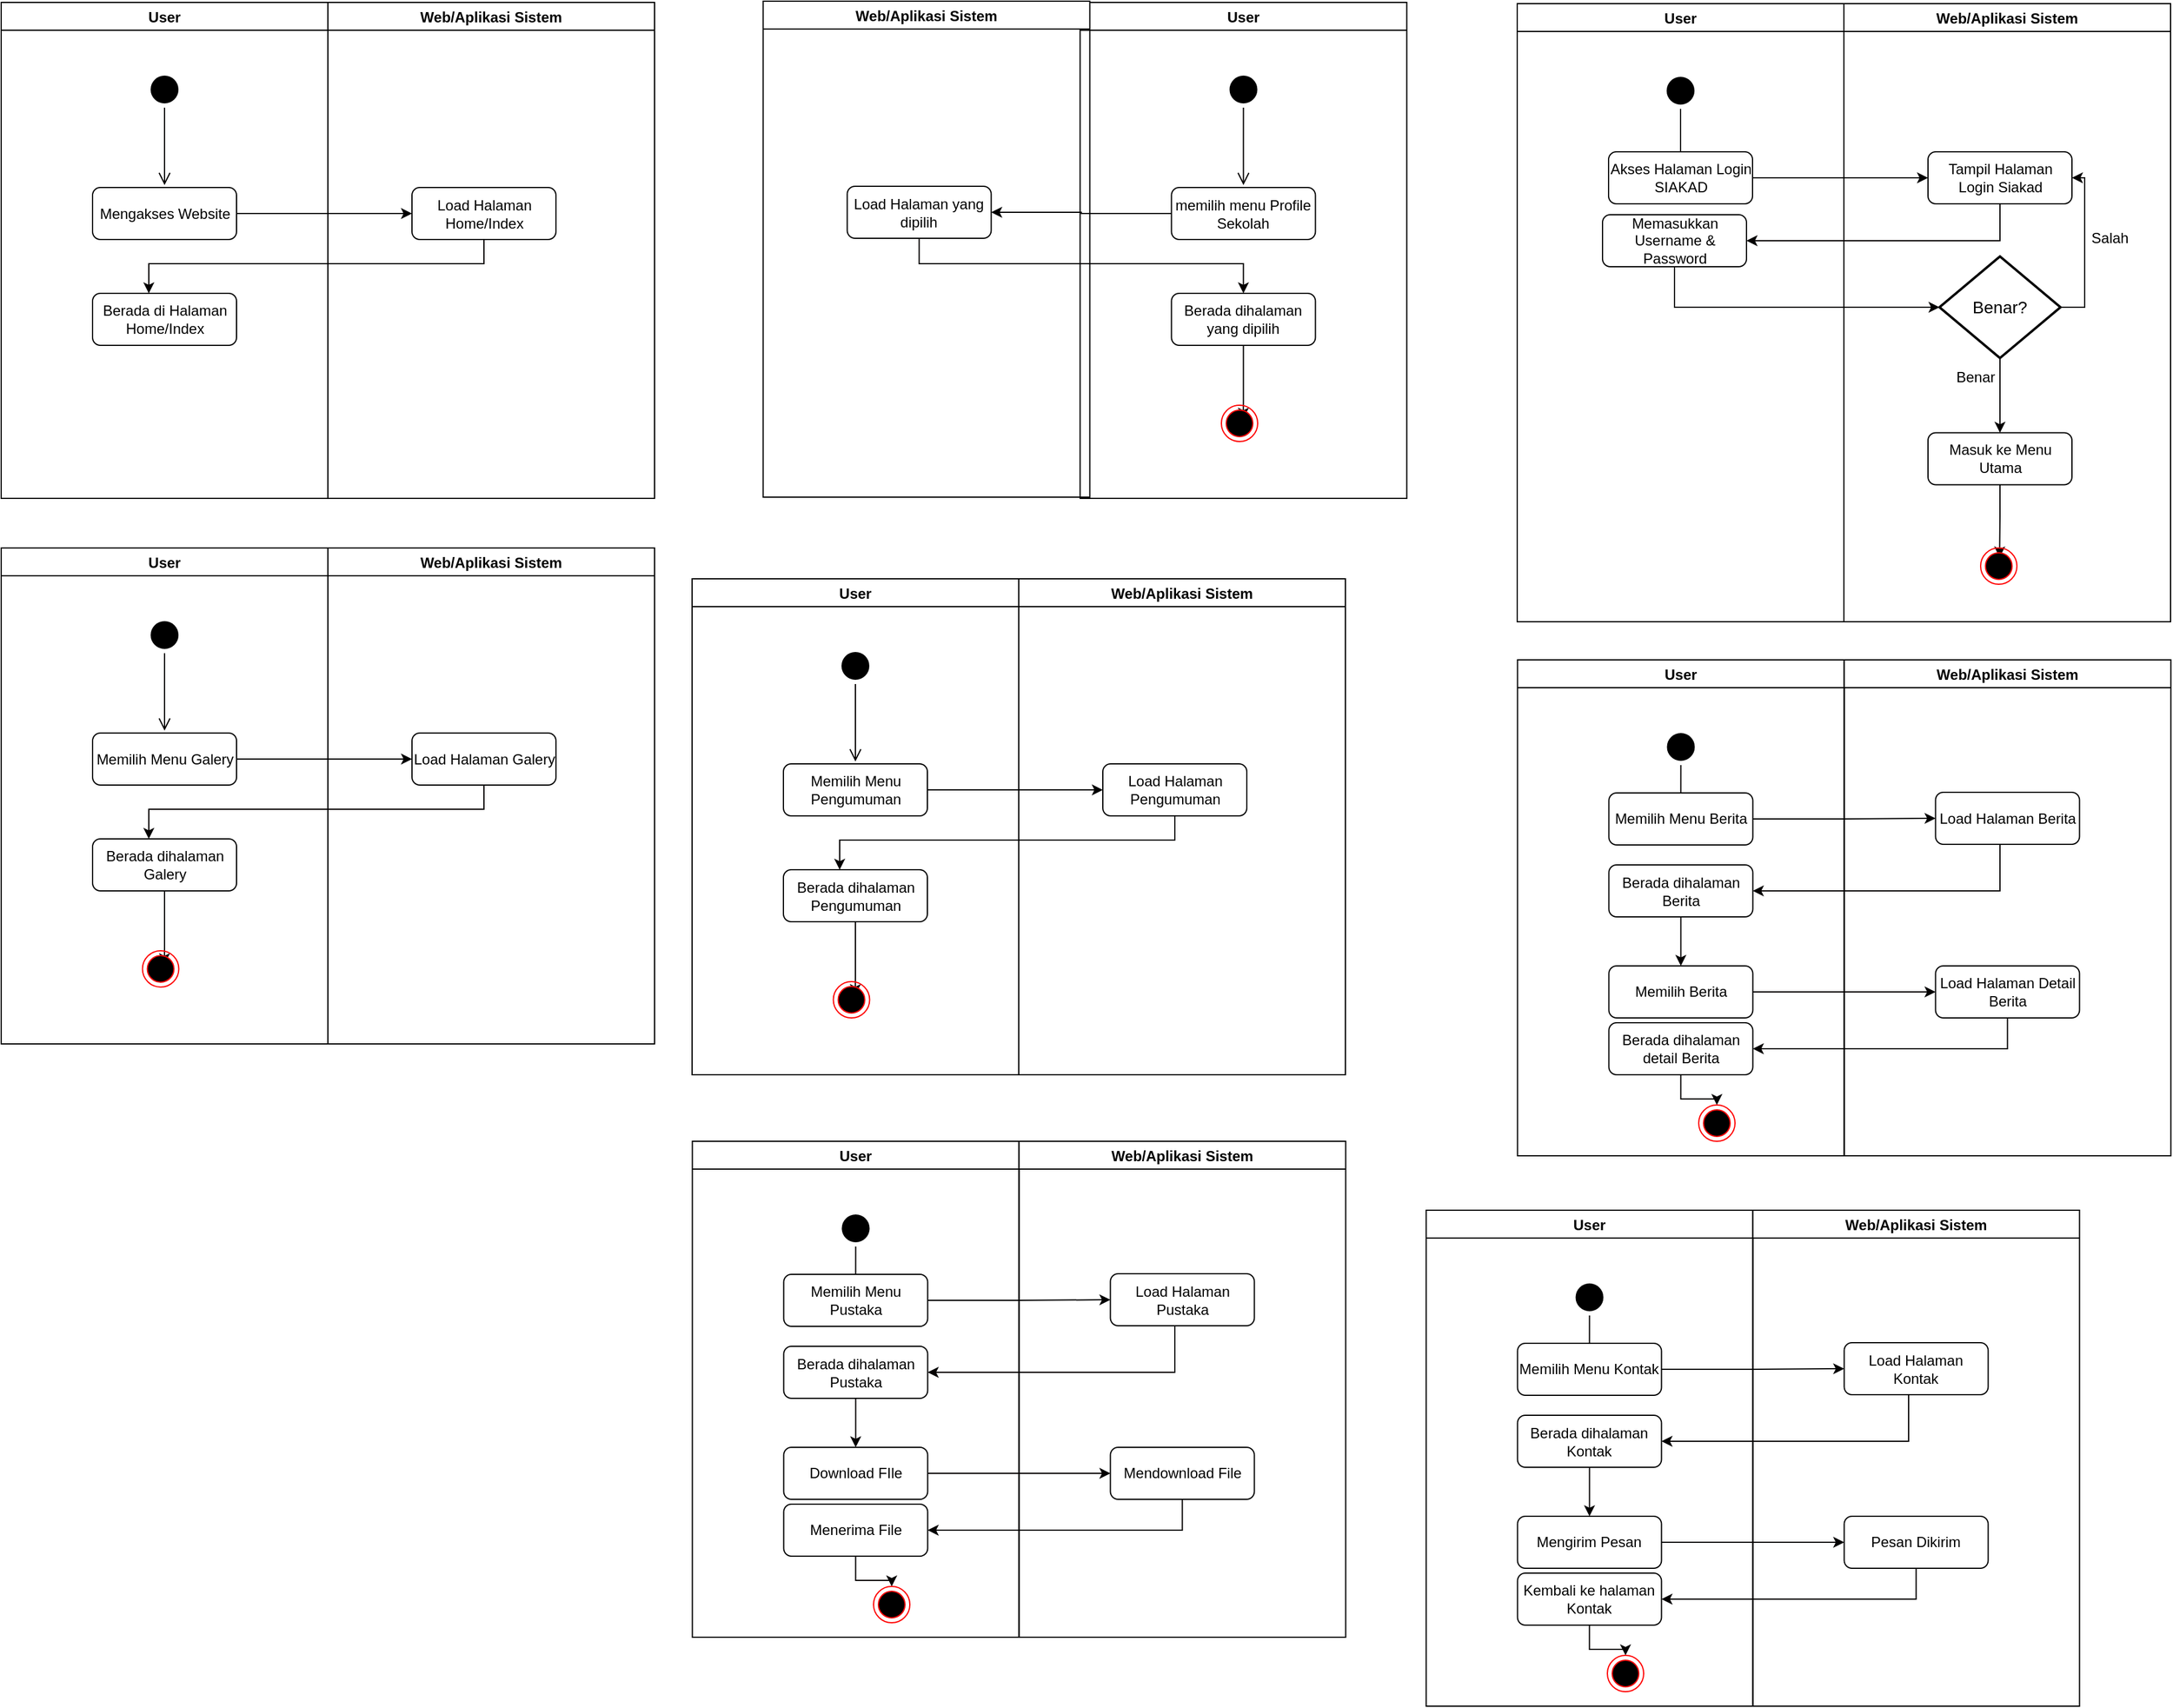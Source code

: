 <mxfile version="11.1.4" type="github"><diagram id="Y_ZaYRKCudJ9TTpaCUvv" name="Page-1"><mxGraphModel dx="1088" dy="1029" grid="0" gridSize="10" guides="1" tooltips="1" connect="1" arrows="1" fold="1" page="0" pageScale="1" pageWidth="850" pageHeight="1100" math="0" shadow="0"><root><mxCell id="0"/><mxCell id="1" parent="0"/><mxCell id="XQGy6PKdpagmvfgXkCL8-1" value="User" style="swimlane;" vertex="1" parent="1"><mxGeometry x="100" y="-70" width="270" height="410" as="geometry"/></mxCell><mxCell id="XQGy6PKdpagmvfgXkCL8-3" value="" style="ellipse;html=1;shape=startState;fillColor=#000000;strokeColor=#000000;" vertex="1" parent="XQGy6PKdpagmvfgXkCL8-1"><mxGeometry x="120" y="57" width="30" height="30" as="geometry"/></mxCell><mxCell id="XQGy6PKdpagmvfgXkCL8-4" value="" style="edgeStyle=orthogonalEdgeStyle;html=1;verticalAlign=bottom;endArrow=open;endSize=8;strokeColor=#030000;" edge="1" source="XQGy6PKdpagmvfgXkCL8-3" parent="XQGy6PKdpagmvfgXkCL8-1"><mxGeometry relative="1" as="geometry"><mxPoint x="135" y="151" as="targetPoint"/><mxPoint x="135" y="85" as="sourcePoint"/><Array as="points"/></mxGeometry></mxCell><mxCell id="XQGy6PKdpagmvfgXkCL8-5" value="Mengakses Website" style="shape=ext;rounded=1;html=1;whiteSpace=wrap;" vertex="1" parent="XQGy6PKdpagmvfgXkCL8-1"><mxGeometry x="75.5" y="153" width="119" height="43" as="geometry"/></mxCell><mxCell id="XQGy6PKdpagmvfgXkCL8-9" value="Berada di Halaman Home/Index" style="shape=ext;rounded=1;html=1;whiteSpace=wrap;" vertex="1" parent="XQGy6PKdpagmvfgXkCL8-1"><mxGeometry x="75.5" y="240.5" width="119" height="43" as="geometry"/></mxCell><mxCell id="XQGy6PKdpagmvfgXkCL8-2" value="Web/Aplikasi Sistem" style="swimlane;" vertex="1" parent="1"><mxGeometry x="370" y="-70" width="270" height="410" as="geometry"/></mxCell><mxCell id="XQGy6PKdpagmvfgXkCL8-7" value="Load Halaman Home/Index" style="shape=ext;rounded=1;html=1;whiteSpace=wrap;" vertex="1" parent="XQGy6PKdpagmvfgXkCL8-2"><mxGeometry x="69.5" y="153" width="119" height="43" as="geometry"/></mxCell><mxCell id="XQGy6PKdpagmvfgXkCL8-6" style="edgeStyle=orthogonalEdgeStyle;rounded=0;orthogonalLoop=1;jettySize=auto;html=1;" edge="1" parent="1" source="XQGy6PKdpagmvfgXkCL8-5" target="XQGy6PKdpagmvfgXkCL8-7"><mxGeometry relative="1" as="geometry"><mxPoint x="411.748" y="104.5" as="targetPoint"/></mxGeometry></mxCell><mxCell id="XQGy6PKdpagmvfgXkCL8-8" style="edgeStyle=orthogonalEdgeStyle;rounded=0;orthogonalLoop=1;jettySize=auto;html=1;strokeColor=#030000;" edge="1" parent="1" source="XQGy6PKdpagmvfgXkCL8-7" target="XQGy6PKdpagmvfgXkCL8-9"><mxGeometry relative="1" as="geometry"><mxPoint x="222" y="187" as="targetPoint"/><Array as="points"><mxPoint x="499" y="146"/><mxPoint x="222" y="146"/></Array></mxGeometry></mxCell><mxCell id="XQGy6PKdpagmvfgXkCL8-10" value="User" style="swimlane;" vertex="1" parent="1"><mxGeometry x="991.722" y="-70" width="270" height="410" as="geometry"/></mxCell><mxCell id="XQGy6PKdpagmvfgXkCL8-11" value="" style="ellipse;html=1;shape=startState;fillColor=#000000;strokeColor=#000000;" vertex="1" parent="XQGy6PKdpagmvfgXkCL8-10"><mxGeometry x="120" y="57" width="30" height="30" as="geometry"/></mxCell><mxCell id="XQGy6PKdpagmvfgXkCL8-12" value="" style="edgeStyle=orthogonalEdgeStyle;html=1;verticalAlign=bottom;endArrow=open;endSize=8;strokeColor=#030000;" edge="1" parent="XQGy6PKdpagmvfgXkCL8-10" source="XQGy6PKdpagmvfgXkCL8-11"><mxGeometry relative="1" as="geometry"><mxPoint x="135" y="151" as="targetPoint"/><mxPoint x="135" y="85" as="sourcePoint"/><Array as="points"/></mxGeometry></mxCell><mxCell id="XQGy6PKdpagmvfgXkCL8-13" value="memilih menu Profile Sekolah" style="shape=ext;rounded=1;html=1;whiteSpace=wrap;" vertex="1" parent="XQGy6PKdpagmvfgXkCL8-10"><mxGeometry x="75.5" y="153" width="119" height="43" as="geometry"/></mxCell><mxCell id="XQGy6PKdpagmvfgXkCL8-50" style="edgeStyle=orthogonalEdgeStyle;rounded=0;orthogonalLoop=1;jettySize=auto;html=1;entryX=0.371;entryY=0.398;entryDx=0;entryDy=0;entryPerimeter=0;strokeColor=#030000;" edge="1" parent="XQGy6PKdpagmvfgXkCL8-10" target="XQGy6PKdpagmvfgXkCL8-49"><mxGeometry relative="1" as="geometry"><mxPoint x="133.759" y="282.5" as="sourcePoint"/><mxPoint x="134.759" y="356" as="targetPoint"/><Array as="points"><mxPoint x="135" y="283"/><mxPoint x="135" y="330"/></Array></mxGeometry></mxCell><mxCell id="XQGy6PKdpagmvfgXkCL8-14" value="Berada dihalaman yang dipilih" style="shape=ext;rounded=1;html=1;whiteSpace=wrap;" vertex="1" parent="XQGy6PKdpagmvfgXkCL8-10"><mxGeometry x="75.5" y="240.5" width="119" height="43" as="geometry"/></mxCell><mxCell id="XQGy6PKdpagmvfgXkCL8-49" value="" style="ellipse;html=1;shape=endState;fillColor=#000000;strokeColor=#ff0000;direction=south;" vertex="1" parent="XQGy6PKdpagmvfgXkCL8-10"><mxGeometry x="116.759" y="333" width="30" height="30" as="geometry"/></mxCell><mxCell id="XQGy6PKdpagmvfgXkCL8-15" value="Web/Aplikasi Sistem" style="swimlane;" vertex="1" parent="1"><mxGeometry x="729.741" y="-71" width="270" height="410" as="geometry"/></mxCell><mxCell id="XQGy6PKdpagmvfgXkCL8-16" value="Load Halaman yang dipilih" style="shape=ext;rounded=1;html=1;whiteSpace=wrap;" vertex="1" parent="XQGy6PKdpagmvfgXkCL8-15"><mxGeometry x="69.5" y="153" width="119" height="43" as="geometry"/></mxCell><mxCell id="XQGy6PKdpagmvfgXkCL8-17" style="edgeStyle=orthogonalEdgeStyle;rounded=0;orthogonalLoop=1;jettySize=auto;html=1;" edge="1" parent="1" source="XQGy6PKdpagmvfgXkCL8-13" target="XQGy6PKdpagmvfgXkCL8-16"><mxGeometry relative="1" as="geometry"><mxPoint x="982.988" y="104.5" as="targetPoint"/></mxGeometry></mxCell><mxCell id="XQGy6PKdpagmvfgXkCL8-18" style="edgeStyle=orthogonalEdgeStyle;rounded=0;orthogonalLoop=1;jettySize=auto;html=1;strokeColor=#030000;" edge="1" parent="1" source="XQGy6PKdpagmvfgXkCL8-16" target="XQGy6PKdpagmvfgXkCL8-14"><mxGeometry relative="1" as="geometry"><mxPoint x="793.241" y="187" as="targetPoint"/><Array as="points"><mxPoint x="1070.241" y="146"/><mxPoint x="793.241" y="146"/></Array></mxGeometry></mxCell><mxCell id="XQGy6PKdpagmvfgXkCL8-19" value="User" style="swimlane;" vertex="1" parent="1"><mxGeometry x="1353" y="-69" width="270" height="511" as="geometry"/></mxCell><mxCell id="XQGy6PKdpagmvfgXkCL8-20" value="" style="ellipse;html=1;shape=startState;fillColor=#000000;strokeColor=#000000;" vertex="1" parent="XQGy6PKdpagmvfgXkCL8-19"><mxGeometry x="120" y="57" width="30" height="30" as="geometry"/></mxCell><mxCell id="XQGy6PKdpagmvfgXkCL8-21" value="" style="edgeStyle=orthogonalEdgeStyle;html=1;verticalAlign=bottom;endArrow=open;endSize=8;strokeColor=#030000;" edge="1" parent="XQGy6PKdpagmvfgXkCL8-19" source="XQGy6PKdpagmvfgXkCL8-20"><mxGeometry relative="1" as="geometry"><mxPoint x="135" y="151" as="targetPoint"/><mxPoint x="135" y="85" as="sourcePoint"/><Array as="points"/></mxGeometry></mxCell><mxCell id="XQGy6PKdpagmvfgXkCL8-22" value="Akses Halaman Login SIAKAD" style="shape=ext;rounded=1;html=1;whiteSpace=wrap;" vertex="1" parent="XQGy6PKdpagmvfgXkCL8-19"><mxGeometry x="75.5" y="122.5" width="119" height="43" as="geometry"/></mxCell><mxCell id="XQGy6PKdpagmvfgXkCL8-23" value="Memasukkan Username &amp;amp; Password" style="shape=ext;rounded=1;html=1;whiteSpace=wrap;" vertex="1" parent="XQGy6PKdpagmvfgXkCL8-19"><mxGeometry x="70.5" y="174.5" width="119" height="43" as="geometry"/></mxCell><mxCell id="XQGy6PKdpagmvfgXkCL8-24" value="Web/Aplikasi Sistem" style="swimlane;" vertex="1" parent="1"><mxGeometry x="1623" y="-69" width="270" height="511" as="geometry"/></mxCell><mxCell id="XQGy6PKdpagmvfgXkCL8-25" value="Tampil Halaman Login Siakad" style="shape=ext;rounded=1;html=1;whiteSpace=wrap;" vertex="1" parent="XQGy6PKdpagmvfgXkCL8-24"><mxGeometry x="69.5" y="122.5" width="119" height="43" as="geometry"/></mxCell><mxCell id="XQGy6PKdpagmvfgXkCL8-47" style="edgeStyle=orthogonalEdgeStyle;rounded=0;orthogonalLoop=1;jettySize=auto;html=1;entryX=0.522;entryY=0.261;entryDx=0;entryDy=0;entryPerimeter=0;strokeColor=#030000;" edge="1" parent="XQGy6PKdpagmvfgXkCL8-24" source="XQGy6PKdpagmvfgXkCL8-39" target="XQGy6PKdpagmvfgXkCL8-46"><mxGeometry relative="1" as="geometry"/></mxCell><mxCell id="XQGy6PKdpagmvfgXkCL8-39" value="Masuk ke Menu Utama" style="shape=ext;rounded=1;html=1;whiteSpace=wrap;" vertex="1" parent="XQGy6PKdpagmvfgXkCL8-24"><mxGeometry x="69.5" y="354.741" width="119" height="43" as="geometry"/></mxCell><mxCell id="XQGy6PKdpagmvfgXkCL8-42" style="edgeStyle=orthogonalEdgeStyle;rounded=0;orthogonalLoop=1;jettySize=auto;html=1;entryX=1;entryY=0.5;entryDx=0;entryDy=0;strokeColor=#030000;exitX=1;exitY=0.5;exitDx=0;exitDy=0;" edge="1" parent="XQGy6PKdpagmvfgXkCL8-24" source="XQGy6PKdpagmvfgXkCL8-40" target="XQGy6PKdpagmvfgXkCL8-25"><mxGeometry relative="1" as="geometry"/></mxCell><mxCell id="XQGy6PKdpagmvfgXkCL8-43" style="edgeStyle=orthogonalEdgeStyle;rounded=0;orthogonalLoop=1;jettySize=auto;html=1;entryX=0.5;entryY=0;entryDx=0;entryDy=0;strokeColor=#030000;" edge="1" parent="XQGy6PKdpagmvfgXkCL8-24" source="XQGy6PKdpagmvfgXkCL8-40" target="XQGy6PKdpagmvfgXkCL8-39"><mxGeometry relative="1" as="geometry"/></mxCell><mxCell id="XQGy6PKdpagmvfgXkCL8-40" value="Benar?" style="shape=rhombus;strokeWidth=2;fontSize=17;perimeter=rhombusPerimeter;whiteSpace=wrap;html=1;align=center;fontSize=14;" vertex="1" parent="XQGy6PKdpagmvfgXkCL8-24"><mxGeometry x="79" y="209" width="100" height="84" as="geometry"/></mxCell><mxCell id="XQGy6PKdpagmvfgXkCL8-45" value="Benar" style="text;html=1;strokeColor=none;fillColor=none;align=center;verticalAlign=middle;whiteSpace=wrap;rounded=0;direction=west;" vertex="1" parent="XQGy6PKdpagmvfgXkCL8-24"><mxGeometry x="89.056" y="298.5" width="40" height="20" as="geometry"/></mxCell><mxCell id="XQGy6PKdpagmvfgXkCL8-44" value="Salah" style="text;html=1;strokeColor=none;fillColor=none;align=center;verticalAlign=middle;whiteSpace=wrap;rounded=0;" vertex="1" parent="XQGy6PKdpagmvfgXkCL8-24"><mxGeometry x="200.296" y="183.5" width="40" height="20" as="geometry"/></mxCell><mxCell id="XQGy6PKdpagmvfgXkCL8-46" value="" style="ellipse;html=1;shape=endState;fillColor=#000000;strokeColor=#ff0000;" vertex="1" parent="XQGy6PKdpagmvfgXkCL8-24"><mxGeometry x="113" y="450" width="30" height="30" as="geometry"/></mxCell><mxCell id="XQGy6PKdpagmvfgXkCL8-26" style="edgeStyle=orthogonalEdgeStyle;rounded=0;orthogonalLoop=1;jettySize=auto;html=1;" edge="1" parent="1" source="XQGy6PKdpagmvfgXkCL8-22" target="XQGy6PKdpagmvfgXkCL8-25"><mxGeometry relative="1" as="geometry"><mxPoint x="1664.692" y="105.5" as="targetPoint"/></mxGeometry></mxCell><mxCell id="XQGy6PKdpagmvfgXkCL8-28" style="edgeStyle=orthogonalEdgeStyle;rounded=0;orthogonalLoop=1;jettySize=auto;html=1;entryX=1;entryY=0.5;entryDx=0;entryDy=0;strokeColor=#030000;" edge="1" parent="1" source="XQGy6PKdpagmvfgXkCL8-25" target="XQGy6PKdpagmvfgXkCL8-23"><mxGeometry relative="1" as="geometry"><Array as="points"><mxPoint x="1752" y="127"/></Array></mxGeometry></mxCell><mxCell id="XQGy6PKdpagmvfgXkCL8-41" style="edgeStyle=orthogonalEdgeStyle;rounded=0;orthogonalLoop=1;jettySize=auto;html=1;entryX=0;entryY=0.5;entryDx=0;entryDy=0;strokeColor=#030000;" edge="1" parent="1" source="XQGy6PKdpagmvfgXkCL8-23" target="XQGy6PKdpagmvfgXkCL8-40"><mxGeometry relative="1" as="geometry"><Array as="points"><mxPoint x="1483" y="182"/></Array></mxGeometry></mxCell><mxCell id="XQGy6PKdpagmvfgXkCL8-51" value="User" style="swimlane;" vertex="1" parent="1"><mxGeometry x="100.018" y="381" width="270" height="410" as="geometry"/></mxCell><mxCell id="XQGy6PKdpagmvfgXkCL8-52" value="" style="ellipse;html=1;shape=startState;fillColor=#000000;strokeColor=#000000;" vertex="1" parent="XQGy6PKdpagmvfgXkCL8-51"><mxGeometry x="120" y="57" width="30" height="30" as="geometry"/></mxCell><mxCell id="XQGy6PKdpagmvfgXkCL8-53" value="" style="edgeStyle=orthogonalEdgeStyle;html=1;verticalAlign=bottom;endArrow=open;endSize=8;strokeColor=#030000;" edge="1" parent="XQGy6PKdpagmvfgXkCL8-51" source="XQGy6PKdpagmvfgXkCL8-52"><mxGeometry relative="1" as="geometry"><mxPoint x="135" y="151" as="targetPoint"/><mxPoint x="135" y="85" as="sourcePoint"/><Array as="points"/></mxGeometry></mxCell><mxCell id="XQGy6PKdpagmvfgXkCL8-54" value="Memilih Menu Galery" style="shape=ext;rounded=1;html=1;whiteSpace=wrap;" vertex="1" parent="XQGy6PKdpagmvfgXkCL8-51"><mxGeometry x="75.5" y="153" width="119" height="43" as="geometry"/></mxCell><mxCell id="XQGy6PKdpagmvfgXkCL8-55" style="edgeStyle=orthogonalEdgeStyle;rounded=0;orthogonalLoop=1;jettySize=auto;html=1;entryX=0.371;entryY=0.398;entryDx=0;entryDy=0;entryPerimeter=0;strokeColor=#030000;" edge="1" parent="XQGy6PKdpagmvfgXkCL8-51" target="XQGy6PKdpagmvfgXkCL8-57"><mxGeometry relative="1" as="geometry"><mxPoint x="133.759" y="282.5" as="sourcePoint"/><mxPoint x="134.759" y="356" as="targetPoint"/><Array as="points"><mxPoint x="135" y="283"/><mxPoint x="135" y="330"/></Array></mxGeometry></mxCell><mxCell id="XQGy6PKdpagmvfgXkCL8-56" value="Berada dihalaman Galery" style="shape=ext;rounded=1;html=1;whiteSpace=wrap;" vertex="1" parent="XQGy6PKdpagmvfgXkCL8-51"><mxGeometry x="75.5" y="240.5" width="119" height="43" as="geometry"/></mxCell><mxCell id="XQGy6PKdpagmvfgXkCL8-57" value="" style="ellipse;html=1;shape=endState;fillColor=#000000;strokeColor=#ff0000;direction=south;" vertex="1" parent="XQGy6PKdpagmvfgXkCL8-51"><mxGeometry x="116.759" y="333" width="30" height="30" as="geometry"/></mxCell><mxCell id="XQGy6PKdpagmvfgXkCL8-58" value="Web/Aplikasi Sistem" style="swimlane;" vertex="1" parent="1"><mxGeometry x="370.018" y="381" width="270" height="410" as="geometry"/></mxCell><mxCell id="XQGy6PKdpagmvfgXkCL8-59" value="Load Halaman Galery" style="shape=ext;rounded=1;html=1;whiteSpace=wrap;" vertex="1" parent="XQGy6PKdpagmvfgXkCL8-58"><mxGeometry x="69.5" y="153" width="119" height="43" as="geometry"/></mxCell><mxCell id="XQGy6PKdpagmvfgXkCL8-60" style="edgeStyle=orthogonalEdgeStyle;rounded=0;orthogonalLoop=1;jettySize=auto;html=1;" edge="1" parent="1" source="XQGy6PKdpagmvfgXkCL8-54" target="XQGy6PKdpagmvfgXkCL8-59"><mxGeometry relative="1" as="geometry"><mxPoint x="411.766" y="555.5" as="targetPoint"/></mxGeometry></mxCell><mxCell id="XQGy6PKdpagmvfgXkCL8-61" style="edgeStyle=orthogonalEdgeStyle;rounded=0;orthogonalLoop=1;jettySize=auto;html=1;strokeColor=#030000;" edge="1" parent="1" source="XQGy6PKdpagmvfgXkCL8-59" target="XQGy6PKdpagmvfgXkCL8-56"><mxGeometry relative="1" as="geometry"><mxPoint x="222.018" y="638" as="targetPoint"/><Array as="points"><mxPoint x="499.018" y="597"/><mxPoint x="222.018" y="597"/></Array></mxGeometry></mxCell><mxCell id="XQGy6PKdpagmvfgXkCL8-62" value="User" style="swimlane;" vertex="1" parent="1"><mxGeometry x="671.0" y="406.5" width="270" height="410" as="geometry"/></mxCell><mxCell id="XQGy6PKdpagmvfgXkCL8-63" value="" style="ellipse;html=1;shape=startState;fillColor=#000000;strokeColor=#000000;" vertex="1" parent="XQGy6PKdpagmvfgXkCL8-62"><mxGeometry x="120" y="57" width="30" height="30" as="geometry"/></mxCell><mxCell id="XQGy6PKdpagmvfgXkCL8-64" value="" style="edgeStyle=orthogonalEdgeStyle;html=1;verticalAlign=bottom;endArrow=open;endSize=8;strokeColor=#030000;" edge="1" parent="XQGy6PKdpagmvfgXkCL8-62" source="XQGy6PKdpagmvfgXkCL8-63"><mxGeometry relative="1" as="geometry"><mxPoint x="135" y="151" as="targetPoint"/><mxPoint x="135" y="85" as="sourcePoint"/><Array as="points"/></mxGeometry></mxCell><mxCell id="XQGy6PKdpagmvfgXkCL8-65" value="Memilih Menu Pengumuman" style="shape=ext;rounded=1;html=1;whiteSpace=wrap;" vertex="1" parent="XQGy6PKdpagmvfgXkCL8-62"><mxGeometry x="75.5" y="153" width="119" height="43" as="geometry"/></mxCell><mxCell id="XQGy6PKdpagmvfgXkCL8-66" style="edgeStyle=orthogonalEdgeStyle;rounded=0;orthogonalLoop=1;jettySize=auto;html=1;entryX=0.371;entryY=0.398;entryDx=0;entryDy=0;entryPerimeter=0;strokeColor=#030000;" edge="1" parent="XQGy6PKdpagmvfgXkCL8-62" target="XQGy6PKdpagmvfgXkCL8-68"><mxGeometry relative="1" as="geometry"><mxPoint x="133.759" y="282.5" as="sourcePoint"/><mxPoint x="134.759" y="356" as="targetPoint"/><Array as="points"><mxPoint x="135" y="283"/><mxPoint x="135" y="330"/></Array></mxGeometry></mxCell><mxCell id="XQGy6PKdpagmvfgXkCL8-67" value="Berada dihalaman Pengumuman" style="shape=ext;rounded=1;html=1;whiteSpace=wrap;" vertex="1" parent="XQGy6PKdpagmvfgXkCL8-62"><mxGeometry x="75.5" y="240.5" width="119" height="43" as="geometry"/></mxCell><mxCell id="XQGy6PKdpagmvfgXkCL8-68" value="" style="ellipse;html=1;shape=endState;fillColor=#000000;strokeColor=#ff0000;direction=south;" vertex="1" parent="XQGy6PKdpagmvfgXkCL8-62"><mxGeometry x="116.759" y="333" width="30" height="30" as="geometry"/></mxCell><mxCell id="XQGy6PKdpagmvfgXkCL8-69" value="Web/Aplikasi Sistem" style="swimlane;" vertex="1" parent="1"><mxGeometry x="941.0" y="406.5" width="270" height="410" as="geometry"/></mxCell><mxCell id="XQGy6PKdpagmvfgXkCL8-70" value="Load Halaman Pengumuman" style="shape=ext;rounded=1;html=1;whiteSpace=wrap;" vertex="1" parent="XQGy6PKdpagmvfgXkCL8-69"><mxGeometry x="69.5" y="153" width="119" height="43" as="geometry"/></mxCell><mxCell id="XQGy6PKdpagmvfgXkCL8-71" style="edgeStyle=orthogonalEdgeStyle;rounded=0;orthogonalLoop=1;jettySize=auto;html=1;" edge="1" parent="1" source="XQGy6PKdpagmvfgXkCL8-65" target="XQGy6PKdpagmvfgXkCL8-70"><mxGeometry relative="1" as="geometry"><mxPoint x="982.748" y="581" as="targetPoint"/></mxGeometry></mxCell><mxCell id="XQGy6PKdpagmvfgXkCL8-72" style="edgeStyle=orthogonalEdgeStyle;rounded=0;orthogonalLoop=1;jettySize=auto;html=1;strokeColor=#030000;" edge="1" parent="1" source="XQGy6PKdpagmvfgXkCL8-70" target="XQGy6PKdpagmvfgXkCL8-67"><mxGeometry relative="1" as="geometry"><mxPoint x="793.0" y="663.5" as="targetPoint"/><Array as="points"><mxPoint x="1070.0" y="622.5"/><mxPoint x="793.0" y="622.5"/></Array></mxGeometry></mxCell><mxCell id="XQGy6PKdpagmvfgXkCL8-73" value="User" style="swimlane;" vertex="1" parent="1"><mxGeometry x="1353.241" y="473.5" width="270" height="410" as="geometry"/></mxCell><mxCell id="XQGy6PKdpagmvfgXkCL8-74" value="" style="ellipse;html=1;shape=startState;fillColor=#000000;strokeColor=#000000;" vertex="1" parent="XQGy6PKdpagmvfgXkCL8-73"><mxGeometry x="120" y="57" width="30" height="30" as="geometry"/></mxCell><mxCell id="XQGy6PKdpagmvfgXkCL8-75" value="" style="edgeStyle=orthogonalEdgeStyle;html=1;verticalAlign=bottom;endArrow=open;endSize=8;strokeColor=#030000;" edge="1" parent="XQGy6PKdpagmvfgXkCL8-73" source="XQGy6PKdpagmvfgXkCL8-74"><mxGeometry relative="1" as="geometry"><mxPoint x="135" y="151" as="targetPoint"/><mxPoint x="135" y="85" as="sourcePoint"/><Array as="points"/></mxGeometry></mxCell><mxCell id="XQGy6PKdpagmvfgXkCL8-76" value="Memilih Menu Berita" style="shape=ext;rounded=1;html=1;whiteSpace=wrap;" vertex="1" parent="XQGy6PKdpagmvfgXkCL8-73"><mxGeometry x="75.5" y="110" width="119" height="43" as="geometry"/></mxCell><mxCell id="XQGy6PKdpagmvfgXkCL8-78" value="Berada dihalaman Berita" style="shape=ext;rounded=1;html=1;whiteSpace=wrap;" vertex="1" parent="XQGy6PKdpagmvfgXkCL8-73"><mxGeometry x="75.5" y="169.5" width="119" height="43" as="geometry"/></mxCell><mxCell id="XQGy6PKdpagmvfgXkCL8-85" value="Memilih Berita" style="shape=ext;rounded=1;html=1;whiteSpace=wrap;" vertex="1" parent="XQGy6PKdpagmvfgXkCL8-73"><mxGeometry x="75.5" y="253" width="119" height="43" as="geometry"/></mxCell><mxCell id="XQGy6PKdpagmvfgXkCL8-84" style="edgeStyle=orthogonalEdgeStyle;rounded=0;orthogonalLoop=1;jettySize=auto;html=1;strokeColor=#030000;entryX=0.5;entryY=0;entryDx=0;entryDy=0;" edge="1" parent="XQGy6PKdpagmvfgXkCL8-73" source="XQGy6PKdpagmvfgXkCL8-78" target="XQGy6PKdpagmvfgXkCL8-85"><mxGeometry relative="1" as="geometry"><mxPoint x="135" y="270.134" as="targetPoint"/></mxGeometry></mxCell><mxCell id="XQGy6PKdpagmvfgXkCL8-94" style="edgeStyle=orthogonalEdgeStyle;rounded=0;orthogonalLoop=1;jettySize=auto;html=1;entryX=0.5;entryY=1;entryDx=0;entryDy=0;strokeColor=#030000;" edge="1" parent="XQGy6PKdpagmvfgXkCL8-73" source="XQGy6PKdpagmvfgXkCL8-90" target="XQGy6PKdpagmvfgXkCL8-79"><mxGeometry relative="1" as="geometry"/></mxCell><mxCell id="XQGy6PKdpagmvfgXkCL8-90" value="Berada dihalaman detail Berita" style="shape=ext;rounded=1;html=1;whiteSpace=wrap;" vertex="1" parent="XQGy6PKdpagmvfgXkCL8-73"><mxGeometry x="75.5" y="300" width="119" height="43" as="geometry"/></mxCell><mxCell id="XQGy6PKdpagmvfgXkCL8-79" value="" style="ellipse;html=1;shape=endState;fillColor=#000000;strokeColor=#ff0000;direction=west;" vertex="1" parent="XQGy6PKdpagmvfgXkCL8-73"><mxGeometry x="149.759" y="368" width="30" height="30" as="geometry"/></mxCell><mxCell id="XQGy6PKdpagmvfgXkCL8-80" value="Web/Aplikasi Sistem" style="swimlane;" vertex="1" parent="1"><mxGeometry x="1623.241" y="473.5" width="270" height="410" as="geometry"/></mxCell><mxCell id="XQGy6PKdpagmvfgXkCL8-81" value="Load Halaman Berita" style="shape=ext;rounded=1;html=1;whiteSpace=wrap;" vertex="1" parent="XQGy6PKdpagmvfgXkCL8-80"><mxGeometry x="75.5" y="109.5" width="119" height="43" as="geometry"/></mxCell><mxCell id="XQGy6PKdpagmvfgXkCL8-88" value="Load Halaman Detail Berita" style="shape=ext;rounded=1;html=1;whiteSpace=wrap;" vertex="1" parent="XQGy6PKdpagmvfgXkCL8-80"><mxGeometry x="75.5" y="253" width="119" height="43" as="geometry"/></mxCell><mxCell id="XQGy6PKdpagmvfgXkCL8-82" style="edgeStyle=orthogonalEdgeStyle;rounded=0;orthogonalLoop=1;jettySize=auto;html=1;" edge="1" parent="1" source="XQGy6PKdpagmvfgXkCL8-76" target="XQGy6PKdpagmvfgXkCL8-81"><mxGeometry relative="1" as="geometry"><mxPoint x="1664.989" y="648" as="targetPoint"/></mxGeometry></mxCell><mxCell id="XQGy6PKdpagmvfgXkCL8-83" style="edgeStyle=orthogonalEdgeStyle;rounded=0;orthogonalLoop=1;jettySize=auto;html=1;strokeColor=#030000;entryX=1;entryY=0.5;entryDx=0;entryDy=0;" edge="1" parent="1" source="XQGy6PKdpagmvfgXkCL8-81" target="XQGy6PKdpagmvfgXkCL8-78"><mxGeometry relative="1" as="geometry"><mxPoint x="1475.241" y="730.5" as="targetPoint"/><Array as="points"><mxPoint x="1752" y="665"/></Array></mxGeometry></mxCell><mxCell id="XQGy6PKdpagmvfgXkCL8-87" style="edgeStyle=orthogonalEdgeStyle;rounded=0;orthogonalLoop=1;jettySize=auto;html=1;strokeColor=#030000;entryX=0;entryY=0.5;entryDx=0;entryDy=0;" edge="1" parent="1" source="XQGy6PKdpagmvfgXkCL8-85" target="XQGy6PKdpagmvfgXkCL8-88"><mxGeometry relative="1" as="geometry"><mxPoint x="1686.563" y="748" as="targetPoint"/></mxGeometry></mxCell><mxCell id="XQGy6PKdpagmvfgXkCL8-91" style="edgeStyle=orthogonalEdgeStyle;rounded=0;orthogonalLoop=1;jettySize=auto;html=1;entryX=1;entryY=0.5;entryDx=0;entryDy=0;strokeColor=#030000;" edge="1" parent="1" source="XQGy6PKdpagmvfgXkCL8-88" target="XQGy6PKdpagmvfgXkCL8-90"><mxGeometry relative="1" as="geometry"><Array as="points"><mxPoint x="1758" y="795"/></Array></mxGeometry></mxCell><mxCell id="XQGy6PKdpagmvfgXkCL8-129" value="User" style="swimlane;" vertex="1" parent="1"><mxGeometry x="671.241" y="871.5" width="270" height="410" as="geometry"/></mxCell><mxCell id="XQGy6PKdpagmvfgXkCL8-130" value="" style="ellipse;html=1;shape=startState;fillColor=#000000;strokeColor=#000000;" vertex="1" parent="XQGy6PKdpagmvfgXkCL8-129"><mxGeometry x="120" y="57" width="30" height="30" as="geometry"/></mxCell><mxCell id="XQGy6PKdpagmvfgXkCL8-131" value="" style="edgeStyle=orthogonalEdgeStyle;html=1;verticalAlign=bottom;endArrow=open;endSize=8;strokeColor=#030000;" edge="1" parent="XQGy6PKdpagmvfgXkCL8-129" source="XQGy6PKdpagmvfgXkCL8-130"><mxGeometry relative="1" as="geometry"><mxPoint x="135" y="151" as="targetPoint"/><mxPoint x="135" y="85" as="sourcePoint"/><Array as="points"/></mxGeometry></mxCell><mxCell id="XQGy6PKdpagmvfgXkCL8-132" value="Memilih Menu Pustaka" style="shape=ext;rounded=1;html=1;whiteSpace=wrap;" vertex="1" parent="XQGy6PKdpagmvfgXkCL8-129"><mxGeometry x="75.5" y="110" width="119" height="43" as="geometry"/></mxCell><mxCell id="XQGy6PKdpagmvfgXkCL8-133" value="Berada dihalaman Pustaka" style="shape=ext;rounded=1;html=1;whiteSpace=wrap;" vertex="1" parent="XQGy6PKdpagmvfgXkCL8-129"><mxGeometry x="75.5" y="169.5" width="119" height="43" as="geometry"/></mxCell><mxCell id="XQGy6PKdpagmvfgXkCL8-134" value="Download FIle" style="shape=ext;rounded=1;html=1;whiteSpace=wrap;" vertex="1" parent="XQGy6PKdpagmvfgXkCL8-129"><mxGeometry x="75.5" y="253" width="119" height="43" as="geometry"/></mxCell><mxCell id="XQGy6PKdpagmvfgXkCL8-135" style="edgeStyle=orthogonalEdgeStyle;rounded=0;orthogonalLoop=1;jettySize=auto;html=1;strokeColor=#030000;entryX=0.5;entryY=0;entryDx=0;entryDy=0;" edge="1" parent="XQGy6PKdpagmvfgXkCL8-129" source="XQGy6PKdpagmvfgXkCL8-133" target="XQGy6PKdpagmvfgXkCL8-134"><mxGeometry relative="1" as="geometry"><mxPoint x="135" y="270.134" as="targetPoint"/></mxGeometry></mxCell><mxCell id="XQGy6PKdpagmvfgXkCL8-136" style="edgeStyle=orthogonalEdgeStyle;rounded=0;orthogonalLoop=1;jettySize=auto;html=1;entryX=0.5;entryY=1;entryDx=0;entryDy=0;strokeColor=#030000;" edge="1" parent="XQGy6PKdpagmvfgXkCL8-129" source="XQGy6PKdpagmvfgXkCL8-137" target="XQGy6PKdpagmvfgXkCL8-138"><mxGeometry relative="1" as="geometry"/></mxCell><mxCell id="XQGy6PKdpagmvfgXkCL8-137" value="Menerima File" style="shape=ext;rounded=1;html=1;whiteSpace=wrap;" vertex="1" parent="XQGy6PKdpagmvfgXkCL8-129"><mxGeometry x="75.5" y="300" width="119" height="43" as="geometry"/></mxCell><mxCell id="XQGy6PKdpagmvfgXkCL8-138" value="" style="ellipse;html=1;shape=endState;fillColor=#000000;strokeColor=#ff0000;direction=west;" vertex="1" parent="XQGy6PKdpagmvfgXkCL8-129"><mxGeometry x="149.759" y="368" width="30" height="30" as="geometry"/></mxCell><mxCell id="XQGy6PKdpagmvfgXkCL8-139" value="Web/Aplikasi Sistem" style="swimlane;" vertex="1" parent="1"><mxGeometry x="941.241" y="871.5" width="270" height="410" as="geometry"/></mxCell><mxCell id="XQGy6PKdpagmvfgXkCL8-140" value="Load Halaman Pustaka" style="shape=ext;rounded=1;html=1;whiteSpace=wrap;" vertex="1" parent="XQGy6PKdpagmvfgXkCL8-139"><mxGeometry x="75.5" y="109.5" width="119" height="43" as="geometry"/></mxCell><mxCell id="XQGy6PKdpagmvfgXkCL8-141" value="Mendownload File" style="shape=ext;rounded=1;html=1;whiteSpace=wrap;" vertex="1" parent="XQGy6PKdpagmvfgXkCL8-139"><mxGeometry x="75.5" y="253" width="119" height="43" as="geometry"/></mxCell><mxCell id="XQGy6PKdpagmvfgXkCL8-142" style="edgeStyle=orthogonalEdgeStyle;rounded=0;orthogonalLoop=1;jettySize=auto;html=1;" edge="1" parent="1" source="XQGy6PKdpagmvfgXkCL8-132" target="XQGy6PKdpagmvfgXkCL8-140"><mxGeometry relative="1" as="geometry"><mxPoint x="982.989" y="1046" as="targetPoint"/></mxGeometry></mxCell><mxCell id="XQGy6PKdpagmvfgXkCL8-143" style="edgeStyle=orthogonalEdgeStyle;rounded=0;orthogonalLoop=1;jettySize=auto;html=1;strokeColor=#030000;entryX=1;entryY=0.5;entryDx=0;entryDy=0;" edge="1" parent="1" source="XQGy6PKdpagmvfgXkCL8-140" target="XQGy6PKdpagmvfgXkCL8-133"><mxGeometry relative="1" as="geometry"><mxPoint x="793.241" y="1128.5" as="targetPoint"/><Array as="points"><mxPoint x="1070" y="1063"/></Array></mxGeometry></mxCell><mxCell id="XQGy6PKdpagmvfgXkCL8-144" style="edgeStyle=orthogonalEdgeStyle;rounded=0;orthogonalLoop=1;jettySize=auto;html=1;strokeColor=#030000;entryX=0;entryY=0.5;entryDx=0;entryDy=0;" edge="1" parent="1" source="XQGy6PKdpagmvfgXkCL8-134" target="XQGy6PKdpagmvfgXkCL8-141"><mxGeometry relative="1" as="geometry"><mxPoint x="1004.563" y="1146" as="targetPoint"/></mxGeometry></mxCell><mxCell id="XQGy6PKdpagmvfgXkCL8-145" style="edgeStyle=orthogonalEdgeStyle;rounded=0;orthogonalLoop=1;jettySize=auto;html=1;entryX=1;entryY=0.5;entryDx=0;entryDy=0;strokeColor=#030000;" edge="1" parent="1" source="XQGy6PKdpagmvfgXkCL8-141" target="XQGy6PKdpagmvfgXkCL8-137"><mxGeometry relative="1" as="geometry"><Array as="points"><mxPoint x="1076" y="1193"/></Array></mxGeometry></mxCell><mxCell id="XQGy6PKdpagmvfgXkCL8-146" value="User" style="swimlane;" vertex="1" parent="1"><mxGeometry x="1277.741" y="928.5" width="270" height="410" as="geometry"/></mxCell><mxCell id="XQGy6PKdpagmvfgXkCL8-147" value="" style="ellipse;html=1;shape=startState;fillColor=#000000;strokeColor=#000000;" vertex="1" parent="XQGy6PKdpagmvfgXkCL8-146"><mxGeometry x="120" y="57" width="30" height="30" as="geometry"/></mxCell><mxCell id="XQGy6PKdpagmvfgXkCL8-148" value="" style="edgeStyle=orthogonalEdgeStyle;html=1;verticalAlign=bottom;endArrow=open;endSize=8;strokeColor=#030000;" edge="1" parent="XQGy6PKdpagmvfgXkCL8-146" source="XQGy6PKdpagmvfgXkCL8-147"><mxGeometry relative="1" as="geometry"><mxPoint x="135" y="151" as="targetPoint"/><mxPoint x="135" y="85" as="sourcePoint"/><Array as="points"/></mxGeometry></mxCell><mxCell id="XQGy6PKdpagmvfgXkCL8-149" value="Memilih Menu Kontak" style="shape=ext;rounded=1;html=1;whiteSpace=wrap;" vertex="1" parent="XQGy6PKdpagmvfgXkCL8-146"><mxGeometry x="75.5" y="110" width="119" height="43" as="geometry"/></mxCell><mxCell id="XQGy6PKdpagmvfgXkCL8-150" value="Berada dihalaman Kontak" style="shape=ext;rounded=1;html=1;whiteSpace=wrap;" vertex="1" parent="XQGy6PKdpagmvfgXkCL8-146"><mxGeometry x="75.5" y="169.5" width="119" height="43" as="geometry"/></mxCell><mxCell id="XQGy6PKdpagmvfgXkCL8-151" value="Mengirim Pesan" style="shape=ext;rounded=1;html=1;whiteSpace=wrap;" vertex="1" parent="XQGy6PKdpagmvfgXkCL8-146"><mxGeometry x="75.5" y="253" width="119" height="43" as="geometry"/></mxCell><mxCell id="XQGy6PKdpagmvfgXkCL8-152" style="edgeStyle=orthogonalEdgeStyle;rounded=0;orthogonalLoop=1;jettySize=auto;html=1;strokeColor=#030000;entryX=0.5;entryY=0;entryDx=0;entryDy=0;" edge="1" parent="XQGy6PKdpagmvfgXkCL8-146" source="XQGy6PKdpagmvfgXkCL8-150" target="XQGy6PKdpagmvfgXkCL8-151"><mxGeometry relative="1" as="geometry"><mxPoint x="135" y="270.134" as="targetPoint"/></mxGeometry></mxCell><mxCell id="XQGy6PKdpagmvfgXkCL8-153" style="edgeStyle=orthogonalEdgeStyle;rounded=0;orthogonalLoop=1;jettySize=auto;html=1;entryX=0.5;entryY=1;entryDx=0;entryDy=0;strokeColor=#030000;" edge="1" parent="XQGy6PKdpagmvfgXkCL8-146" source="XQGy6PKdpagmvfgXkCL8-154" target="XQGy6PKdpagmvfgXkCL8-155"><mxGeometry relative="1" as="geometry"/></mxCell><mxCell id="XQGy6PKdpagmvfgXkCL8-154" value="Kembali ke halaman Kontak" style="shape=ext;rounded=1;html=1;whiteSpace=wrap;" vertex="1" parent="XQGy6PKdpagmvfgXkCL8-146"><mxGeometry x="75.5" y="300" width="119" height="43" as="geometry"/></mxCell><mxCell id="XQGy6PKdpagmvfgXkCL8-155" value="" style="ellipse;html=1;shape=endState;fillColor=#000000;strokeColor=#ff0000;direction=west;" vertex="1" parent="XQGy6PKdpagmvfgXkCL8-146"><mxGeometry x="149.759" y="368" width="30" height="30" as="geometry"/></mxCell><mxCell id="XQGy6PKdpagmvfgXkCL8-156" value="Web/Aplikasi Sistem" style="swimlane;" vertex="1" parent="1"><mxGeometry x="1547.741" y="928.5" width="270" height="410" as="geometry"/></mxCell><mxCell id="XQGy6PKdpagmvfgXkCL8-157" value="Load Halaman Kontak" style="shape=ext;rounded=1;html=1;whiteSpace=wrap;" vertex="1" parent="XQGy6PKdpagmvfgXkCL8-156"><mxGeometry x="75.5" y="109.5" width="119" height="43" as="geometry"/></mxCell><mxCell id="XQGy6PKdpagmvfgXkCL8-158" value="Pesan Dikirim" style="shape=ext;rounded=1;html=1;whiteSpace=wrap;" vertex="1" parent="XQGy6PKdpagmvfgXkCL8-156"><mxGeometry x="75.5" y="253" width="119" height="43" as="geometry"/></mxCell><mxCell id="XQGy6PKdpagmvfgXkCL8-159" style="edgeStyle=orthogonalEdgeStyle;rounded=0;orthogonalLoop=1;jettySize=auto;html=1;" edge="1" parent="1" source="XQGy6PKdpagmvfgXkCL8-149" target="XQGy6PKdpagmvfgXkCL8-157"><mxGeometry relative="1" as="geometry"><mxPoint x="1589.489" y="1103" as="targetPoint"/></mxGeometry></mxCell><mxCell id="XQGy6PKdpagmvfgXkCL8-160" style="edgeStyle=orthogonalEdgeStyle;rounded=0;orthogonalLoop=1;jettySize=auto;html=1;strokeColor=#030000;entryX=1;entryY=0.5;entryDx=0;entryDy=0;" edge="1" parent="1" source="XQGy6PKdpagmvfgXkCL8-157" target="XQGy6PKdpagmvfgXkCL8-150"><mxGeometry relative="1" as="geometry"><mxPoint x="1399.741" y="1185.5" as="targetPoint"/><Array as="points"><mxPoint x="1676.5" y="1120"/></Array></mxGeometry></mxCell><mxCell id="XQGy6PKdpagmvfgXkCL8-161" style="edgeStyle=orthogonalEdgeStyle;rounded=0;orthogonalLoop=1;jettySize=auto;html=1;strokeColor=#030000;entryX=0;entryY=0.5;entryDx=0;entryDy=0;" edge="1" parent="1" source="XQGy6PKdpagmvfgXkCL8-151" target="XQGy6PKdpagmvfgXkCL8-158"><mxGeometry relative="1" as="geometry"><mxPoint x="1611.063" y="1203" as="targetPoint"/></mxGeometry></mxCell><mxCell id="XQGy6PKdpagmvfgXkCL8-162" style="edgeStyle=orthogonalEdgeStyle;rounded=0;orthogonalLoop=1;jettySize=auto;html=1;entryX=1;entryY=0.5;entryDx=0;entryDy=0;strokeColor=#030000;" edge="1" parent="1" source="XQGy6PKdpagmvfgXkCL8-158" target="XQGy6PKdpagmvfgXkCL8-154"><mxGeometry relative="1" as="geometry"><Array as="points"><mxPoint x="1682.5" y="1250"/></Array></mxGeometry></mxCell></root></mxGraphModel></diagram><diagram id="JLjhbKgczXJpm6Rvwh6X" name="Page-2"><mxGraphModel dx="75" dy="1635" grid="1" gridSize="10" guides="1" tooltips="1" connect="1" arrows="1" fold="1" page="1" pageScale="1" pageWidth="850" pageHeight="1100" math="0" shadow="0"><root><mxCell id="dDQNg9_9_Fy-6Ee74pot-0"/><mxCell id="dDQNg9_9_Fy-6Ee74pot-1" parent="dDQNg9_9_Fy-6Ee74pot-0"/><mxCell id="a7zRyex8s3L6i33HyTvc-0" value="User" style="swimlane;" vertex="1" parent="dDQNg9_9_Fy-6Ee74pot-1"><mxGeometry x="870" y="-40" width="270" height="511" as="geometry"/></mxCell><mxCell id="a7zRyex8s3L6i33HyTvc-1" value="" style="ellipse;html=1;shape=startState;fillColor=#000000;strokeColor=#000000;" vertex="1" parent="a7zRyex8s3L6i33HyTvc-0"><mxGeometry x="120" y="57" width="30" height="30" as="geometry"/></mxCell><mxCell id="a7zRyex8s3L6i33HyTvc-2" value="" style="edgeStyle=orthogonalEdgeStyle;html=1;verticalAlign=bottom;endArrow=open;endSize=8;strokeColor=#030000;" edge="1" parent="a7zRyex8s3L6i33HyTvc-0" source="a7zRyex8s3L6i33HyTvc-1"><mxGeometry relative="1" as="geometry"><mxPoint x="135" y="151" as="targetPoint"/><mxPoint x="135" y="85" as="sourcePoint"/><Array as="points"/></mxGeometry></mxCell><mxCell id="a7zRyex8s3L6i33HyTvc-3" value="Akses Halaman Login SIAKAD" style="shape=ext;rounded=1;html=1;whiteSpace=wrap;" vertex="1" parent="a7zRyex8s3L6i33HyTvc-0"><mxGeometry x="75.5" y="122.5" width="119" height="43" as="geometry"/></mxCell><mxCell id="a7zRyex8s3L6i33HyTvc-4" value="Memasukkan Username &amp;amp; Password" style="shape=ext;rounded=1;html=1;whiteSpace=wrap;" vertex="1" parent="a7zRyex8s3L6i33HyTvc-0"><mxGeometry x="70.5" y="174.5" width="119" height="43" as="geometry"/></mxCell><mxCell id="a7zRyex8s3L6i33HyTvc-5" value="Web/Aplikasi Sistem" style="swimlane;" vertex="1" parent="dDQNg9_9_Fy-6Ee74pot-1"><mxGeometry x="1140" y="-40" width="270" height="511" as="geometry"/></mxCell><mxCell id="a7zRyex8s3L6i33HyTvc-6" value="Tampil Halaman Login Siakad" style="shape=ext;rounded=1;html=1;whiteSpace=wrap;" vertex="1" parent="a7zRyex8s3L6i33HyTvc-5"><mxGeometry x="69.5" y="122.5" width="119" height="43" as="geometry"/></mxCell><mxCell id="a7zRyex8s3L6i33HyTvc-7" style="edgeStyle=orthogonalEdgeStyle;rounded=0;orthogonalLoop=1;jettySize=auto;html=1;entryX=0.522;entryY=0.261;entryDx=0;entryDy=0;entryPerimeter=0;strokeColor=#030000;" edge="1" parent="a7zRyex8s3L6i33HyTvc-5" source="a7zRyex8s3L6i33HyTvc-8" target="a7zRyex8s3L6i33HyTvc-14"><mxGeometry relative="1" as="geometry"/></mxCell><mxCell id="a7zRyex8s3L6i33HyTvc-8" value="Masuk ke Menu Dashboard" style="shape=ext;rounded=1;html=1;whiteSpace=wrap;" vertex="1" parent="a7zRyex8s3L6i33HyTvc-5"><mxGeometry x="69.5" y="354.741" width="119" height="43" as="geometry"/></mxCell><mxCell id="a7zRyex8s3L6i33HyTvc-9" style="edgeStyle=orthogonalEdgeStyle;rounded=0;orthogonalLoop=1;jettySize=auto;html=1;entryX=1;entryY=0.5;entryDx=0;entryDy=0;strokeColor=#030000;exitX=1;exitY=0.5;exitDx=0;exitDy=0;" edge="1" parent="a7zRyex8s3L6i33HyTvc-5" source="a7zRyex8s3L6i33HyTvc-11" target="a7zRyex8s3L6i33HyTvc-6"><mxGeometry relative="1" as="geometry"/></mxCell><mxCell id="a7zRyex8s3L6i33HyTvc-10" style="edgeStyle=orthogonalEdgeStyle;rounded=0;orthogonalLoop=1;jettySize=auto;html=1;entryX=0.5;entryY=0;entryDx=0;entryDy=0;strokeColor=#030000;" edge="1" parent="a7zRyex8s3L6i33HyTvc-5" source="a7zRyex8s3L6i33HyTvc-11" target="a7zRyex8s3L6i33HyTvc-8"><mxGeometry relative="1" as="geometry"/></mxCell><mxCell id="a7zRyex8s3L6i33HyTvc-11" value="Benar?" style="shape=rhombus;strokeWidth=2;fontSize=17;perimeter=rhombusPerimeter;whiteSpace=wrap;html=1;align=center;fontSize=14;" vertex="1" parent="a7zRyex8s3L6i33HyTvc-5"><mxGeometry x="79" y="209" width="100" height="84" as="geometry"/></mxCell><mxCell id="a7zRyex8s3L6i33HyTvc-12" value="Benar" style="text;html=1;strokeColor=none;fillColor=none;align=center;verticalAlign=middle;whiteSpace=wrap;rounded=0;direction=west;" vertex="1" parent="a7zRyex8s3L6i33HyTvc-5"><mxGeometry x="89.056" y="298.5" width="40" height="20" as="geometry"/></mxCell><mxCell id="a7zRyex8s3L6i33HyTvc-13" value="Salah" style="text;html=1;strokeColor=none;fillColor=none;align=center;verticalAlign=middle;whiteSpace=wrap;rounded=0;" vertex="1" parent="a7zRyex8s3L6i33HyTvc-5"><mxGeometry x="200.296" y="183.5" width="40" height="20" as="geometry"/></mxCell><mxCell id="a7zRyex8s3L6i33HyTvc-14" value="" style="ellipse;html=1;shape=endState;fillColor=#000000;strokeColor=#ff0000;" vertex="1" parent="a7zRyex8s3L6i33HyTvc-5"><mxGeometry x="113" y="450" width="30" height="30" as="geometry"/></mxCell><mxCell id="a7zRyex8s3L6i33HyTvc-15" style="edgeStyle=orthogonalEdgeStyle;rounded=0;orthogonalLoop=1;jettySize=auto;html=1;strokeColor=#030000;" edge="1" parent="dDQNg9_9_Fy-6Ee74pot-1" source="a7zRyex8s3L6i33HyTvc-3" target="a7zRyex8s3L6i33HyTvc-6"><mxGeometry relative="1" as="geometry"/></mxCell><mxCell id="a7zRyex8s3L6i33HyTvc-16" style="edgeStyle=orthogonalEdgeStyle;rounded=0;orthogonalLoop=1;jettySize=auto;html=1;entryX=0;entryY=0.5;entryDx=0;entryDy=0;strokeColor=#030000;" edge="1" parent="dDQNg9_9_Fy-6Ee74pot-1" source="a7zRyex8s3L6i33HyTvc-4" target="a7zRyex8s3L6i33HyTvc-11"><mxGeometry relative="1" as="geometry"><Array as="points"><mxPoint x="1000" y="211"/></Array></mxGeometry></mxCell><mxCell id="a7zRyex8s3L6i33HyTvc-17" style="edgeStyle=orthogonalEdgeStyle;rounded=0;orthogonalLoop=1;jettySize=auto;html=1;entryX=1;entryY=0.5;entryDx=0;entryDy=0;strokeColor=#030000;" edge="1" parent="dDQNg9_9_Fy-6Ee74pot-1" source="a7zRyex8s3L6i33HyTvc-6" target="a7zRyex8s3L6i33HyTvc-4"><mxGeometry relative="1" as="geometry"><Array as="points"><mxPoint x="1269" y="156"/></Array></mxGeometry></mxCell><mxCell id="3pXMSf6CqZPYE1zFTSgO-22" value="User" style="swimlane;" vertex="1" parent="dDQNg9_9_Fy-6Ee74pot-1"><mxGeometry x="1440" y="-30" width="270" height="511" as="geometry"/></mxCell><mxCell id="3pXMSf6CqZPYE1zFTSgO-23" value="" style="ellipse;html=1;shape=startState;fillColor=#000000;strokeColor=#000000;" vertex="1" parent="3pXMSf6CqZPYE1zFTSgO-22"><mxGeometry x="120" y="57" width="30" height="30" as="geometry"/></mxCell><mxCell id="3pXMSf6CqZPYE1zFTSgO-24" value="" style="edgeStyle=orthogonalEdgeStyle;html=1;verticalAlign=bottom;endArrow=open;endSize=8;strokeColor=#030000;" edge="1" parent="3pXMSf6CqZPYE1zFTSgO-22" source="3pXMSf6CqZPYE1zFTSgO-23"><mxGeometry relative="1" as="geometry"><mxPoint x="135" y="151" as="targetPoint"/><mxPoint x="135" y="85" as="sourcePoint"/><Array as="points"/></mxGeometry></mxCell><mxCell id="3pXMSf6CqZPYE1zFTSgO-25" value="Memilih Menu&amp;nbsp;" style="shape=ext;rounded=1;html=1;whiteSpace=wrap;" vertex="1" parent="3pXMSf6CqZPYE1zFTSgO-22"><mxGeometry x="75.5" y="122.5" width="119" height="43" as="geometry"/></mxCell><mxCell id="3pXMSf6CqZPYE1zFTSgO-47" style="edgeStyle=orthogonalEdgeStyle;rounded=0;orthogonalLoop=1;jettySize=auto;html=1;entryX=0.5;entryY=0;entryDx=0;entryDy=0;strokeColor=#030000;" edge="1" parent="3pXMSf6CqZPYE1zFTSgO-22"><mxGeometry relative="1" as="geometry"><mxPoint x="131" y="217.5" as="sourcePoint"/><mxPoint x="125" y="283" as="targetPoint"/><Array as="points"><mxPoint x="125" y="218"/></Array></mxGeometry></mxCell><mxCell id="3pXMSf6CqZPYE1zFTSgO-26" value="Berada di Halaman Data Siswa" style="shape=ext;rounded=1;html=1;whiteSpace=wrap;" vertex="1" parent="3pXMSf6CqZPYE1zFTSgO-22"><mxGeometry x="70.5" y="174.5" width="119" height="43" as="geometry"/></mxCell><mxCell id="3pXMSf6CqZPYE1zFTSgO-43" value="" style="html=1;whiteSpace=wrap;fillColor=#000000;fontSize=11;spacing=0;strokeOpacity=100;strokeWidth=1.2;" vertex="1" parent="3pXMSf6CqZPYE1zFTSgO-22"><mxGeometry x="75.5" y="281.5" width="96" height="12" as="geometry"/></mxCell><mxCell id="3pXMSf6CqZPYE1zFTSgO-56" style="edgeStyle=orthogonalEdgeStyle;rounded=0;orthogonalLoop=1;jettySize=auto;html=1;entryX=0;entryY=0.5;entryDx=0;entryDy=0;strokeColor=#030000;" edge="1" parent="3pXMSf6CqZPYE1zFTSgO-22" source="3pXMSf6CqZPYE1zFTSgO-51" target="3pXMSf6CqZPYE1zFTSgO-55"><mxGeometry relative="1" as="geometry"/></mxCell><mxCell id="3pXMSf6CqZPYE1zFTSgO-51" value="Tambah" style="shape=ext;rounded=1;html=1;whiteSpace=wrap;" vertex="1" parent="3pXMSf6CqZPYE1zFTSgO-22"><mxGeometry x="20" y="338" width="65" height="28" as="geometry"/></mxCell><mxCell id="3pXMSf6CqZPYE1zFTSgO-57" style="edgeStyle=orthogonalEdgeStyle;rounded=0;orthogonalLoop=1;jettySize=auto;html=1;entryX=1;entryY=0.5;entryDx=0;entryDy=0;strokeColor=#030000;" edge="1" parent="3pXMSf6CqZPYE1zFTSgO-22" source="3pXMSf6CqZPYE1zFTSgO-52" target="3pXMSf6CqZPYE1zFTSgO-55"><mxGeometry relative="1" as="geometry"><Array as="points"><mxPoint x="219" y="416"/></Array></mxGeometry></mxCell><mxCell id="3pXMSf6CqZPYE1zFTSgO-52" value="Hapus" style="shape=ext;rounded=1;html=1;whiteSpace=wrap;" vertex="1" parent="3pXMSf6CqZPYE1zFTSgO-22"><mxGeometry x="184" y="338" width="70" height="28" as="geometry"/></mxCell><mxCell id="3pXMSf6CqZPYE1zFTSgO-58" style="edgeStyle=orthogonalEdgeStyle;rounded=0;orthogonalLoop=1;jettySize=auto;html=1;entryX=0.5;entryY=0;entryDx=0;entryDy=0;strokeColor=#030000;" edge="1" parent="3pXMSf6CqZPYE1zFTSgO-22" source="3pXMSf6CqZPYE1zFTSgO-54" target="3pXMSf6CqZPYE1zFTSgO-55"><mxGeometry relative="1" as="geometry"><Array as="points"><mxPoint x="130" y="380"/><mxPoint x="130" y="380"/></Array></mxGeometry></mxCell><mxCell id="3pXMSf6CqZPYE1zFTSgO-54" value="Ubah" style="shape=ext;rounded=1;html=1;whiteSpace=wrap;" vertex="1" parent="3pXMSf6CqZPYE1zFTSgO-22"><mxGeometry x="102.5" y="338" width="65" height="28" as="geometry"/></mxCell><mxCell id="3pXMSf6CqZPYE1zFTSgO-55" value="" style="html=1;whiteSpace=wrap;fillColor=#000000;fontSize=11;spacing=0;strokeOpacity=100;strokeWidth=1.2;" vertex="1" parent="3pXMSf6CqZPYE1zFTSgO-22"><mxGeometry x="82" y="410" width="96" height="12" as="geometry"/></mxCell><mxCell id="3pXMSf6CqZPYE1zFTSgO-27" value="Web/Aplikasi Sistem" style="swimlane;" vertex="1" parent="dDQNg9_9_Fy-6Ee74pot-1"><mxGeometry x="1710" y="-30" width="270" height="511" as="geometry"/></mxCell><mxCell id="3pXMSf6CqZPYE1zFTSgO-28" value="Load Halaman Data Siswa" style="shape=ext;rounded=1;html=1;whiteSpace=wrap;" vertex="1" parent="3pXMSf6CqZPYE1zFTSgO-27"><mxGeometry x="69.5" y="122.5" width="119" height="43" as="geometry"/></mxCell><mxCell id="3pXMSf6CqZPYE1zFTSgO-90" style="edgeStyle=orthogonalEdgeStyle;rounded=0;orthogonalLoop=1;jettySize=auto;html=1;entryX=0.5;entryY=0;entryDx=0;entryDy=0;strokeColor=#030000;" edge="1" parent="3pXMSf6CqZPYE1zFTSgO-27" source="3pXMSf6CqZPYE1zFTSgO-62" target="3pXMSf6CqZPYE1zFTSgO-89"><mxGeometry relative="1" as="geometry"/></mxCell><mxCell id="3pXMSf6CqZPYE1zFTSgO-62" value="Data Siswa Diperbaharui" style="shape=ext;rounded=1;html=1;whiteSpace=wrap;" vertex="1" parent="3pXMSf6CqZPYE1zFTSgO-27"><mxGeometry x="75.5" y="352" width="119" height="43" as="geometry"/></mxCell><mxCell id="3pXMSf6CqZPYE1zFTSgO-89" value="" style="ellipse;html=1;shape=endState;fillColor=#000000;strokeColor=#ff0000;" vertex="1" parent="3pXMSf6CqZPYE1zFTSgO-27"><mxGeometry x="120" y="426" width="30" height="30" as="geometry"/></mxCell><mxCell id="3pXMSf6CqZPYE1zFTSgO-37" style="edgeStyle=orthogonalEdgeStyle;rounded=0;orthogonalLoop=1;jettySize=auto;html=1;strokeColor=#030000;" edge="1" parent="dDQNg9_9_Fy-6Ee74pot-1" source="3pXMSf6CqZPYE1zFTSgO-25" target="3pXMSf6CqZPYE1zFTSgO-28"><mxGeometry relative="1" as="geometry"/></mxCell><mxCell id="3pXMSf6CqZPYE1zFTSgO-39" style="edgeStyle=orthogonalEdgeStyle;rounded=0;orthogonalLoop=1;jettySize=auto;html=1;entryX=1;entryY=0.5;entryDx=0;entryDy=0;strokeColor=#030000;" edge="1" parent="dDQNg9_9_Fy-6Ee74pot-1" source="3pXMSf6CqZPYE1zFTSgO-28" target="3pXMSf6CqZPYE1zFTSgO-26"><mxGeometry relative="1" as="geometry"><Array as="points"><mxPoint x="1839" y="166"/></Array></mxGeometry></mxCell><mxCell id="3pXMSf6CqZPYE1zFTSgO-44" value="" style="html=1;whiteSpace=wrap;fillColor=#000000;fontSize=11;spacing=0;strokeOpacity=100;strokeWidth=1.2;" vertex="1" parent="dDQNg9_9_Fy-6Ee74pot-1"><mxGeometry x="1123" y="-130" width="96" height="12" as="geometry"/></mxCell><mxCell id="3pXMSf6CqZPYE1zFTSgO-49" style="edgeStyle=orthogonalEdgeStyle;rounded=0;orthogonalLoop=1;jettySize=auto;html=1;strokeColor=#030000;" edge="1" parent="dDQNg9_9_Fy-6Ee74pot-1" source="3pXMSf6CqZPYE1zFTSgO-43"><mxGeometry relative="1" as="geometry"><mxPoint x="1490" y="310" as="targetPoint"/></mxGeometry></mxCell><mxCell id="3pXMSf6CqZPYE1zFTSgO-50" style="edgeStyle=orthogonalEdgeStyle;rounded=0;orthogonalLoop=1;jettySize=auto;html=1;strokeColor=#030000;" edge="1" parent="dDQNg9_9_Fy-6Ee74pot-1" source="3pXMSf6CqZPYE1zFTSgO-43"><mxGeometry relative="1" as="geometry"><mxPoint x="1650" y="310" as="targetPoint"/></mxGeometry></mxCell><mxCell id="3pXMSf6CqZPYE1zFTSgO-53" style="edgeStyle=orthogonalEdgeStyle;rounded=0;orthogonalLoop=1;jettySize=auto;html=1;strokeColor=#030000;" edge="1" parent="dDQNg9_9_Fy-6Ee74pot-1" source="3pXMSf6CqZPYE1zFTSgO-43"><mxGeometry relative="1" as="geometry"><mxPoint x="1563.5" y="310" as="targetPoint"/></mxGeometry></mxCell><mxCell id="3pXMSf6CqZPYE1zFTSgO-63" value="User" style="swimlane;" vertex="1" parent="dDQNg9_9_Fy-6Ee74pot-1"><mxGeometry x="2020.741" y="-20" width="270" height="511" as="geometry"/></mxCell><mxCell id="3pXMSf6CqZPYE1zFTSgO-64" value="" style="ellipse;html=1;shape=startState;fillColor=#000000;strokeColor=#000000;" vertex="1" parent="3pXMSf6CqZPYE1zFTSgO-63"><mxGeometry x="120" y="57" width="30" height="30" as="geometry"/></mxCell><mxCell id="3pXMSf6CqZPYE1zFTSgO-65" value="" style="edgeStyle=orthogonalEdgeStyle;html=1;verticalAlign=bottom;endArrow=open;endSize=8;strokeColor=#030000;" edge="1" parent="3pXMSf6CqZPYE1zFTSgO-63" source="3pXMSf6CqZPYE1zFTSgO-64"><mxGeometry relative="1" as="geometry"><mxPoint x="135" y="151" as="targetPoint"/><mxPoint x="135" y="85" as="sourcePoint"/><Array as="points"/></mxGeometry></mxCell><mxCell id="3pXMSf6CqZPYE1zFTSgO-66" value="Memilih Menu Data Guru" style="shape=ext;rounded=1;html=1;whiteSpace=wrap;" vertex="1" parent="3pXMSf6CqZPYE1zFTSgO-63"><mxGeometry x="75.5" y="122.5" width="119" height="43" as="geometry"/></mxCell><mxCell id="3pXMSf6CqZPYE1zFTSgO-67" style="edgeStyle=orthogonalEdgeStyle;rounded=0;orthogonalLoop=1;jettySize=auto;html=1;entryX=0.5;entryY=0;entryDx=0;entryDy=0;strokeColor=#030000;" edge="1" parent="3pXMSf6CqZPYE1zFTSgO-63"><mxGeometry relative="1" as="geometry"><mxPoint x="131" y="217.5" as="sourcePoint"/><mxPoint x="125" y="283" as="targetPoint"/><Array as="points"><mxPoint x="125" y="218"/></Array></mxGeometry></mxCell><mxCell id="3pXMSf6CqZPYE1zFTSgO-68" value="Berada di Halaman Data Guru" style="shape=ext;rounded=1;html=1;whiteSpace=wrap;" vertex="1" parent="3pXMSf6CqZPYE1zFTSgO-63"><mxGeometry x="70.5" y="174.5" width="119" height="43" as="geometry"/></mxCell><mxCell id="3pXMSf6CqZPYE1zFTSgO-69" value="" style="html=1;whiteSpace=wrap;fillColor=#000000;fontSize=11;spacing=0;strokeOpacity=100;strokeWidth=1.2;" vertex="1" parent="3pXMSf6CqZPYE1zFTSgO-63"><mxGeometry x="75.5" y="281.5" width="96" height="12" as="geometry"/></mxCell><mxCell id="3pXMSf6CqZPYE1zFTSgO-70" style="edgeStyle=orthogonalEdgeStyle;rounded=0;orthogonalLoop=1;jettySize=auto;html=1;entryX=0;entryY=0.5;entryDx=0;entryDy=0;strokeColor=#030000;" edge="1" parent="3pXMSf6CqZPYE1zFTSgO-63" source="3pXMSf6CqZPYE1zFTSgO-71" target="3pXMSf6CqZPYE1zFTSgO-76"><mxGeometry relative="1" as="geometry"/></mxCell><mxCell id="3pXMSf6CqZPYE1zFTSgO-71" value="Tambah" style="shape=ext;rounded=1;html=1;whiteSpace=wrap;" vertex="1" parent="3pXMSf6CqZPYE1zFTSgO-63"><mxGeometry x="20" y="338" width="65" height="28" as="geometry"/></mxCell><mxCell id="3pXMSf6CqZPYE1zFTSgO-72" style="edgeStyle=orthogonalEdgeStyle;rounded=0;orthogonalLoop=1;jettySize=auto;html=1;entryX=1;entryY=0.5;entryDx=0;entryDy=0;strokeColor=#030000;" edge="1" parent="3pXMSf6CqZPYE1zFTSgO-63" source="3pXMSf6CqZPYE1zFTSgO-73" target="3pXMSf6CqZPYE1zFTSgO-76"><mxGeometry relative="1" as="geometry"><Array as="points"><mxPoint x="219" y="416"/></Array></mxGeometry></mxCell><mxCell id="3pXMSf6CqZPYE1zFTSgO-73" value="Hapus" style="shape=ext;rounded=1;html=1;whiteSpace=wrap;" vertex="1" parent="3pXMSf6CqZPYE1zFTSgO-63"><mxGeometry x="184" y="338" width="70" height="28" as="geometry"/></mxCell><mxCell id="3pXMSf6CqZPYE1zFTSgO-74" style="edgeStyle=orthogonalEdgeStyle;rounded=0;orthogonalLoop=1;jettySize=auto;html=1;entryX=0.5;entryY=0;entryDx=0;entryDy=0;strokeColor=#030000;" edge="1" parent="3pXMSf6CqZPYE1zFTSgO-63" source="3pXMSf6CqZPYE1zFTSgO-75" target="3pXMSf6CqZPYE1zFTSgO-76"><mxGeometry relative="1" as="geometry"><Array as="points"><mxPoint x="130" y="380"/><mxPoint x="130" y="380"/></Array></mxGeometry></mxCell><mxCell id="3pXMSf6CqZPYE1zFTSgO-75" value="Ubah" style="shape=ext;rounded=1;html=1;whiteSpace=wrap;" vertex="1" parent="3pXMSf6CqZPYE1zFTSgO-63"><mxGeometry x="102.5" y="338" width="65" height="28" as="geometry"/></mxCell><mxCell id="3pXMSf6CqZPYE1zFTSgO-76" value="" style="html=1;whiteSpace=wrap;fillColor=#000000;fontSize=11;spacing=0;strokeOpacity=100;strokeWidth=1.2;" vertex="1" parent="3pXMSf6CqZPYE1zFTSgO-63"><mxGeometry x="82" y="410" width="96" height="12" as="geometry"/></mxCell><mxCell id="3pXMSf6CqZPYE1zFTSgO-78" value="Web/Aplikasi Sistem" style="swimlane;" vertex="1" parent="dDQNg9_9_Fy-6Ee74pot-1"><mxGeometry x="2290.741" y="-20" width="270" height="511" as="geometry"/></mxCell><mxCell id="3pXMSf6CqZPYE1zFTSgO-79" value="Load Halaman Data Guru" style="shape=ext;rounded=1;html=1;whiteSpace=wrap;" vertex="1" parent="3pXMSf6CqZPYE1zFTSgO-78"><mxGeometry x="69.5" y="122.5" width="119" height="43" as="geometry"/></mxCell><mxCell id="3pXMSf6CqZPYE1zFTSgO-80" value="Data Guru Diperbaharui" style="shape=ext;rounded=1;html=1;whiteSpace=wrap;" vertex="1" parent="3pXMSf6CqZPYE1zFTSgO-78"><mxGeometry x="69.5" y="349.5" width="119" height="43" as="geometry"/></mxCell><mxCell id="3pXMSf6CqZPYE1zFTSgO-117" value="" style="ellipse;html=1;shape=endState;fillColor=#000000;strokeColor=#ff0000;" vertex="1" parent="3pXMSf6CqZPYE1zFTSgO-78"><mxGeometry x="114.185" y="430" width="30" height="30" as="geometry"/></mxCell><mxCell id="3pXMSf6CqZPYE1zFTSgO-92" style="edgeStyle=orthogonalEdgeStyle;rounded=0;orthogonalLoop=1;jettySize=auto;html=1;strokeColor=#030000;" edge="1" parent="3pXMSf6CqZPYE1zFTSgO-78" source="3pXMSf6CqZPYE1zFTSgO-80" target="3pXMSf6CqZPYE1zFTSgO-117"><mxGeometry relative="1" as="geometry"><mxPoint x="129" y="420" as="targetPoint"/></mxGeometry></mxCell><mxCell id="3pXMSf6CqZPYE1zFTSgO-81" style="edgeStyle=orthogonalEdgeStyle;rounded=0;orthogonalLoop=1;jettySize=auto;html=1;strokeColor=#030000;" edge="1" parent="dDQNg9_9_Fy-6Ee74pot-1" source="3pXMSf6CqZPYE1zFTSgO-66" target="3pXMSf6CqZPYE1zFTSgO-79"><mxGeometry relative="1" as="geometry"/></mxCell><mxCell id="3pXMSf6CqZPYE1zFTSgO-82" style="edgeStyle=orthogonalEdgeStyle;rounded=0;orthogonalLoop=1;jettySize=auto;html=1;entryX=1;entryY=0.5;entryDx=0;entryDy=0;strokeColor=#030000;" edge="1" parent="dDQNg9_9_Fy-6Ee74pot-1" source="3pXMSf6CqZPYE1zFTSgO-79" target="3pXMSf6CqZPYE1zFTSgO-68"><mxGeometry relative="1" as="geometry"><Array as="points"><mxPoint x="2419.741" y="176"/></Array></mxGeometry></mxCell><mxCell id="3pXMSf6CqZPYE1zFTSgO-83" style="edgeStyle=orthogonalEdgeStyle;rounded=0;orthogonalLoop=1;jettySize=auto;html=1;strokeColor=#030000;" edge="1" parent="dDQNg9_9_Fy-6Ee74pot-1" source="3pXMSf6CqZPYE1zFTSgO-69"><mxGeometry relative="1" as="geometry"><mxPoint x="2070.741" y="320" as="targetPoint"/></mxGeometry></mxCell><mxCell id="3pXMSf6CqZPYE1zFTSgO-84" style="edgeStyle=orthogonalEdgeStyle;rounded=0;orthogonalLoop=1;jettySize=auto;html=1;strokeColor=#030000;" edge="1" parent="dDQNg9_9_Fy-6Ee74pot-1" source="3pXMSf6CqZPYE1zFTSgO-69"><mxGeometry relative="1" as="geometry"><mxPoint x="2230.741" y="320" as="targetPoint"/></mxGeometry></mxCell><mxCell id="3pXMSf6CqZPYE1zFTSgO-85" style="edgeStyle=orthogonalEdgeStyle;rounded=0;orthogonalLoop=1;jettySize=auto;html=1;strokeColor=#030000;" edge="1" parent="dDQNg9_9_Fy-6Ee74pot-1" source="3pXMSf6CqZPYE1zFTSgO-69"><mxGeometry relative="1" as="geometry"><mxPoint x="2144.241" y="320" as="targetPoint"/></mxGeometry></mxCell><mxCell id="3pXMSf6CqZPYE1zFTSgO-88" style="edgeStyle=orthogonalEdgeStyle;rounded=0;orthogonalLoop=1;jettySize=auto;html=1;entryX=0;entryY=0.5;entryDx=0;entryDy=0;strokeColor=#030000;" edge="1" parent="dDQNg9_9_Fy-6Ee74pot-1" source="3pXMSf6CqZPYE1zFTSgO-55" target="3pXMSf6CqZPYE1zFTSgO-62"><mxGeometry relative="1" as="geometry"><Array as="points"><mxPoint x="1570" y="400"/><mxPoint x="1702" y="400"/><mxPoint x="1702" y="344"/></Array></mxGeometry></mxCell><mxCell id="3pXMSf6CqZPYE1zFTSgO-91" style="edgeStyle=orthogonalEdgeStyle;rounded=0;orthogonalLoop=1;jettySize=auto;html=1;entryX=0;entryY=0.5;entryDx=0;entryDy=0;strokeColor=#030000;" edge="1" parent="dDQNg9_9_Fy-6Ee74pot-1" source="3pXMSf6CqZPYE1zFTSgO-76" target="3pXMSf6CqZPYE1zFTSgO-80"><mxGeometry relative="1" as="geometry"><Array as="points"><mxPoint x="2151" y="410"/><mxPoint x="2279" y="410"/><mxPoint x="2279" y="351"/></Array></mxGeometry></mxCell><mxCell id="3pXMSf6CqZPYE1zFTSgO-118" value="User" style="swimlane;" vertex="1" parent="dDQNg9_9_Fy-6Ee74pot-1"><mxGeometry x="2611.722" y="-10" width="270" height="511" as="geometry"/></mxCell><mxCell id="3pXMSf6CqZPYE1zFTSgO-119" value="" style="ellipse;html=1;shape=startState;fillColor=#000000;strokeColor=#000000;" vertex="1" parent="3pXMSf6CqZPYE1zFTSgO-118"><mxGeometry x="120" y="57" width="30" height="30" as="geometry"/></mxCell><mxCell id="3pXMSf6CqZPYE1zFTSgO-120" value="" style="edgeStyle=orthogonalEdgeStyle;html=1;verticalAlign=bottom;endArrow=open;endSize=8;strokeColor=#030000;" edge="1" parent="3pXMSf6CqZPYE1zFTSgO-118" source="3pXMSf6CqZPYE1zFTSgO-119"><mxGeometry relative="1" as="geometry"><mxPoint x="135" y="151" as="targetPoint"/><mxPoint x="135" y="85" as="sourcePoint"/><Array as="points"/></mxGeometry></mxCell><mxCell id="3pXMSf6CqZPYE1zFTSgO-121" value="Memilih Menu Role" style="shape=ext;rounded=1;html=1;whiteSpace=wrap;" vertex="1" parent="3pXMSf6CqZPYE1zFTSgO-118"><mxGeometry x="75.5" y="122.5" width="119" height="43" as="geometry"/></mxCell><mxCell id="3pXMSf6CqZPYE1zFTSgO-122" style="edgeStyle=orthogonalEdgeStyle;rounded=0;orthogonalLoop=1;jettySize=auto;html=1;entryX=0.5;entryY=0;entryDx=0;entryDy=0;strokeColor=#030000;" edge="1" parent="3pXMSf6CqZPYE1zFTSgO-118"><mxGeometry relative="1" as="geometry"><mxPoint x="131" y="217.5" as="sourcePoint"/><mxPoint x="125" y="283" as="targetPoint"/><Array as="points"><mxPoint x="125" y="218"/></Array></mxGeometry></mxCell><mxCell id="3pXMSf6CqZPYE1zFTSgO-123" value="Berada di Halaman Role" style="shape=ext;rounded=1;html=1;whiteSpace=wrap;" vertex="1" parent="3pXMSf6CqZPYE1zFTSgO-118"><mxGeometry x="70.5" y="174.5" width="119" height="43" as="geometry"/></mxCell><mxCell id="3pXMSf6CqZPYE1zFTSgO-124" value="" style="html=1;whiteSpace=wrap;fillColor=#000000;fontSize=11;spacing=0;strokeOpacity=100;strokeWidth=1.2;" vertex="1" parent="3pXMSf6CqZPYE1zFTSgO-118"><mxGeometry x="75.5" y="281.5" width="96" height="12" as="geometry"/></mxCell><mxCell id="3pXMSf6CqZPYE1zFTSgO-125" style="edgeStyle=orthogonalEdgeStyle;rounded=0;orthogonalLoop=1;jettySize=auto;html=1;entryX=0;entryY=0.5;entryDx=0;entryDy=0;strokeColor=#030000;" edge="1" parent="3pXMSf6CqZPYE1zFTSgO-118" source="3pXMSf6CqZPYE1zFTSgO-126" target="3pXMSf6CqZPYE1zFTSgO-131"><mxGeometry relative="1" as="geometry"/></mxCell><mxCell id="3pXMSf6CqZPYE1zFTSgO-126" value="Mengaktifkan Akses" style="shape=ext;rounded=1;html=1;whiteSpace=wrap;" vertex="1" parent="3pXMSf6CqZPYE1zFTSgO-118"><mxGeometry x="20" y="338" width="90" height="28" as="geometry"/></mxCell><mxCell id="3pXMSf6CqZPYE1zFTSgO-127" style="edgeStyle=orthogonalEdgeStyle;rounded=0;orthogonalLoop=1;jettySize=auto;html=1;entryX=1;entryY=0.5;entryDx=0;entryDy=0;strokeColor=#030000;" edge="1" parent="3pXMSf6CqZPYE1zFTSgO-118" source="3pXMSf6CqZPYE1zFTSgO-128" target="3pXMSf6CqZPYE1zFTSgO-131"><mxGeometry relative="1" as="geometry"><Array as="points"><mxPoint x="219" y="416"/></Array></mxGeometry></mxCell><mxCell id="3pXMSf6CqZPYE1zFTSgO-128" value="Nonaktifkan Akses" style="shape=ext;rounded=1;html=1;whiteSpace=wrap;" vertex="1" parent="3pXMSf6CqZPYE1zFTSgO-118"><mxGeometry x="150" y="338" width="104" height="28" as="geometry"/></mxCell><mxCell id="3pXMSf6CqZPYE1zFTSgO-131" value="" style="html=1;whiteSpace=wrap;fillColor=#000000;fontSize=11;spacing=0;strokeOpacity=100;strokeWidth=1.2;" vertex="1" parent="3pXMSf6CqZPYE1zFTSgO-118"><mxGeometry x="82" y="410" width="96" height="12" as="geometry"/></mxCell><mxCell id="3pXMSf6CqZPYE1zFTSgO-132" value="Web/Aplikasi Sistem" style="swimlane;" vertex="1" parent="dDQNg9_9_Fy-6Ee74pot-1"><mxGeometry x="2881.722" y="-10" width="270" height="511" as="geometry"/></mxCell><mxCell id="3pXMSf6CqZPYE1zFTSgO-133" value="Load Halaman Role" style="shape=ext;rounded=1;html=1;whiteSpace=wrap;" vertex="1" parent="3pXMSf6CqZPYE1zFTSgO-132"><mxGeometry x="69.5" y="122.5" width="119" height="43" as="geometry"/></mxCell><mxCell id="3pXMSf6CqZPYE1zFTSgO-134" value="Menu Akses Berubah" style="shape=ext;rounded=1;html=1;whiteSpace=wrap;" vertex="1" parent="3pXMSf6CqZPYE1zFTSgO-132"><mxGeometry x="69.5" y="349.5" width="119" height="43" as="geometry"/></mxCell><mxCell id="3pXMSf6CqZPYE1zFTSgO-135" value="" style="ellipse;html=1;shape=endState;fillColor=#000000;strokeColor=#ff0000;" vertex="1" parent="3pXMSf6CqZPYE1zFTSgO-132"><mxGeometry x="114.185" y="430" width="30" height="30" as="geometry"/></mxCell><mxCell id="3pXMSf6CqZPYE1zFTSgO-136" style="edgeStyle=orthogonalEdgeStyle;rounded=0;orthogonalLoop=1;jettySize=auto;html=1;strokeColor=#030000;" edge="1" parent="3pXMSf6CqZPYE1zFTSgO-132" source="3pXMSf6CqZPYE1zFTSgO-134" target="3pXMSf6CqZPYE1zFTSgO-135"><mxGeometry relative="1" as="geometry"><mxPoint x="129" y="420" as="targetPoint"/></mxGeometry></mxCell><mxCell id="3pXMSf6CqZPYE1zFTSgO-137" style="edgeStyle=orthogonalEdgeStyle;rounded=0;orthogonalLoop=1;jettySize=auto;html=1;strokeColor=#030000;" edge="1" parent="dDQNg9_9_Fy-6Ee74pot-1" source="3pXMSf6CqZPYE1zFTSgO-121" target="3pXMSf6CqZPYE1zFTSgO-133"><mxGeometry relative="1" as="geometry"/></mxCell><mxCell id="3pXMSf6CqZPYE1zFTSgO-138" style="edgeStyle=orthogonalEdgeStyle;rounded=0;orthogonalLoop=1;jettySize=auto;html=1;entryX=1;entryY=0.5;entryDx=0;entryDy=0;strokeColor=#030000;" edge="1" parent="dDQNg9_9_Fy-6Ee74pot-1" source="3pXMSf6CqZPYE1zFTSgO-133" target="3pXMSf6CqZPYE1zFTSgO-123"><mxGeometry relative="1" as="geometry"><Array as="points"><mxPoint x="3010.722" y="186"/></Array></mxGeometry></mxCell><mxCell id="3pXMSf6CqZPYE1zFTSgO-139" style="edgeStyle=orthogonalEdgeStyle;rounded=0;orthogonalLoop=1;jettySize=auto;html=1;strokeColor=#030000;" edge="1" parent="dDQNg9_9_Fy-6Ee74pot-1" source="3pXMSf6CqZPYE1zFTSgO-124"><mxGeometry relative="1" as="geometry"><mxPoint x="2661.722" y="330" as="targetPoint"/></mxGeometry></mxCell><mxCell id="3pXMSf6CqZPYE1zFTSgO-140" style="edgeStyle=orthogonalEdgeStyle;rounded=0;orthogonalLoop=1;jettySize=auto;html=1;strokeColor=#030000;" edge="1" parent="dDQNg9_9_Fy-6Ee74pot-1" source="3pXMSf6CqZPYE1zFTSgO-124"><mxGeometry relative="1" as="geometry"><mxPoint x="2821.722" y="330" as="targetPoint"/></mxGeometry></mxCell><mxCell id="3pXMSf6CqZPYE1zFTSgO-142" style="edgeStyle=orthogonalEdgeStyle;rounded=0;orthogonalLoop=1;jettySize=auto;html=1;entryX=0;entryY=0.5;entryDx=0;entryDy=0;strokeColor=#030000;" edge="1" parent="dDQNg9_9_Fy-6Ee74pot-1" source="3pXMSf6CqZPYE1zFTSgO-131" target="3pXMSf6CqZPYE1zFTSgO-134"><mxGeometry relative="1" as="geometry"><Array as="points"><mxPoint x="2741.981" y="420"/><mxPoint x="2869.981" y="420"/><mxPoint x="2869.981" y="361"/></Array></mxGeometry></mxCell><mxCell id="3pXMSf6CqZPYE1zFTSgO-143" value="User" style="swimlane;" vertex="1" parent="dDQNg9_9_Fy-6Ee74pot-1"><mxGeometry x="3221.722" y="-2.5" width="270" height="511" as="geometry"/></mxCell><mxCell id="3pXMSf6CqZPYE1zFTSgO-144" value="" style="ellipse;html=1;shape=startState;fillColor=#000000;strokeColor=#000000;" vertex="1" parent="3pXMSf6CqZPYE1zFTSgO-143"><mxGeometry x="120" y="57" width="30" height="30" as="geometry"/></mxCell><mxCell id="3pXMSf6CqZPYE1zFTSgO-145" value="" style="edgeStyle=orthogonalEdgeStyle;html=1;verticalAlign=bottom;endArrow=open;endSize=8;strokeColor=#030000;" edge="1" parent="3pXMSf6CqZPYE1zFTSgO-143" source="3pXMSf6CqZPYE1zFTSgO-144"><mxGeometry relative="1" as="geometry"><mxPoint x="135" y="151" as="targetPoint"/><mxPoint x="135" y="85" as="sourcePoint"/><Array as="points"/></mxGeometry></mxCell><mxCell id="3pXMSf6CqZPYE1zFTSgO-146" value="Memilih Menu Kontrol Penggumuman" style="shape=ext;rounded=1;html=1;whiteSpace=wrap;" vertex="1" parent="3pXMSf6CqZPYE1zFTSgO-143"><mxGeometry x="75.5" y="122.5" width="119" height="43" as="geometry"/></mxCell><mxCell id="3pXMSf6CqZPYE1zFTSgO-147" style="edgeStyle=orthogonalEdgeStyle;rounded=0;orthogonalLoop=1;jettySize=auto;html=1;entryX=0.5;entryY=0;entryDx=0;entryDy=0;strokeColor=#030000;" edge="1" parent="3pXMSf6CqZPYE1zFTSgO-143"><mxGeometry relative="1" as="geometry"><mxPoint x="131" y="217.5" as="sourcePoint"/><mxPoint x="125" y="283" as="targetPoint"/><Array as="points"><mxPoint x="125" y="218"/></Array></mxGeometry></mxCell><mxCell id="3pXMSf6CqZPYE1zFTSgO-148" value="Berada di Halaman Kontrol Penggumuman" style="shape=ext;rounded=1;html=1;whiteSpace=wrap;" vertex="1" parent="3pXMSf6CqZPYE1zFTSgO-143"><mxGeometry x="70.5" y="174.5" width="119" height="43" as="geometry"/></mxCell><mxCell id="3pXMSf6CqZPYE1zFTSgO-149" value="" style="html=1;whiteSpace=wrap;fillColor=#000000;fontSize=11;spacing=0;strokeOpacity=100;strokeWidth=1.2;" vertex="1" parent="3pXMSf6CqZPYE1zFTSgO-143"><mxGeometry x="75.5" y="281.5" width="96" height="12" as="geometry"/></mxCell><mxCell id="3pXMSf6CqZPYE1zFTSgO-150" style="edgeStyle=orthogonalEdgeStyle;rounded=0;orthogonalLoop=1;jettySize=auto;html=1;entryX=0;entryY=0.5;entryDx=0;entryDy=0;strokeColor=#030000;" edge="1" parent="3pXMSf6CqZPYE1zFTSgO-143" source="3pXMSf6CqZPYE1zFTSgO-151" target="3pXMSf6CqZPYE1zFTSgO-156"><mxGeometry relative="1" as="geometry"/></mxCell><mxCell id="3pXMSf6CqZPYE1zFTSgO-151" value="Tambah" style="shape=ext;rounded=1;html=1;whiteSpace=wrap;" vertex="1" parent="3pXMSf6CqZPYE1zFTSgO-143"><mxGeometry x="20" y="338" width="65" height="28" as="geometry"/></mxCell><mxCell id="3pXMSf6CqZPYE1zFTSgO-152" style="edgeStyle=orthogonalEdgeStyle;rounded=0;orthogonalLoop=1;jettySize=auto;html=1;entryX=1;entryY=0.5;entryDx=0;entryDy=0;strokeColor=#030000;" edge="1" parent="3pXMSf6CqZPYE1zFTSgO-143" source="3pXMSf6CqZPYE1zFTSgO-153" target="3pXMSf6CqZPYE1zFTSgO-156"><mxGeometry relative="1" as="geometry"><Array as="points"><mxPoint x="219" y="416"/></Array></mxGeometry></mxCell><mxCell id="3pXMSf6CqZPYE1zFTSgO-153" value="Hapus" style="shape=ext;rounded=1;html=1;whiteSpace=wrap;" vertex="1" parent="3pXMSf6CqZPYE1zFTSgO-143"><mxGeometry x="184" y="338" width="70" height="28" as="geometry"/></mxCell><mxCell id="3pXMSf6CqZPYE1zFTSgO-154" style="edgeStyle=orthogonalEdgeStyle;rounded=0;orthogonalLoop=1;jettySize=auto;html=1;entryX=0.5;entryY=0;entryDx=0;entryDy=0;strokeColor=#030000;" edge="1" parent="3pXMSf6CqZPYE1zFTSgO-143" source="3pXMSf6CqZPYE1zFTSgO-155" target="3pXMSf6CqZPYE1zFTSgO-156"><mxGeometry relative="1" as="geometry"><Array as="points"><mxPoint x="130" y="380"/><mxPoint x="130" y="380"/></Array></mxGeometry></mxCell><mxCell id="3pXMSf6CqZPYE1zFTSgO-155" value="Ubah" style="shape=ext;rounded=1;html=1;whiteSpace=wrap;" vertex="1" parent="3pXMSf6CqZPYE1zFTSgO-143"><mxGeometry x="102.5" y="338" width="65" height="28" as="geometry"/></mxCell><mxCell id="3pXMSf6CqZPYE1zFTSgO-156" value="" style="html=1;whiteSpace=wrap;fillColor=#000000;fontSize=11;spacing=0;strokeOpacity=100;strokeWidth=1.2;" vertex="1" parent="3pXMSf6CqZPYE1zFTSgO-143"><mxGeometry x="82" y="410" width="96" height="12" as="geometry"/></mxCell><mxCell id="3pXMSf6CqZPYE1zFTSgO-157" value="Web/Aplikasi Sistem" style="swimlane;" vertex="1" parent="dDQNg9_9_Fy-6Ee74pot-1"><mxGeometry x="3491.722" y="-2.5" width="270" height="511" as="geometry"/></mxCell><mxCell id="3pXMSf6CqZPYE1zFTSgO-158" value="Load Halaman Kontrol Penggumuman" style="shape=ext;rounded=1;html=1;whiteSpace=wrap;" vertex="1" parent="3pXMSf6CqZPYE1zFTSgO-157"><mxGeometry x="69.5" y="122.5" width="119" height="43" as="geometry"/></mxCell><mxCell id="3pXMSf6CqZPYE1zFTSgO-159" value="Data Postingan Penggumuman diperbaharui" style="shape=ext;rounded=1;html=1;whiteSpace=wrap;" vertex="1" parent="3pXMSf6CqZPYE1zFTSgO-157"><mxGeometry x="69.5" y="349.5" width="119" height="43" as="geometry"/></mxCell><mxCell id="3pXMSf6CqZPYE1zFTSgO-160" value="" style="ellipse;html=1;shape=endState;fillColor=#000000;strokeColor=#ff0000;" vertex="1" parent="3pXMSf6CqZPYE1zFTSgO-157"><mxGeometry x="114.185" y="430" width="30" height="30" as="geometry"/></mxCell><mxCell id="3pXMSf6CqZPYE1zFTSgO-161" style="edgeStyle=orthogonalEdgeStyle;rounded=0;orthogonalLoop=1;jettySize=auto;html=1;strokeColor=#030000;" edge="1" parent="3pXMSf6CqZPYE1zFTSgO-157" source="3pXMSf6CqZPYE1zFTSgO-159" target="3pXMSf6CqZPYE1zFTSgO-160"><mxGeometry relative="1" as="geometry"><mxPoint x="129" y="420" as="targetPoint"/></mxGeometry></mxCell><mxCell id="3pXMSf6CqZPYE1zFTSgO-162" style="edgeStyle=orthogonalEdgeStyle;rounded=0;orthogonalLoop=1;jettySize=auto;html=1;strokeColor=#030000;" edge="1" parent="dDQNg9_9_Fy-6Ee74pot-1" source="3pXMSf6CqZPYE1zFTSgO-146" target="3pXMSf6CqZPYE1zFTSgO-158"><mxGeometry relative="1" as="geometry"/></mxCell><mxCell id="3pXMSf6CqZPYE1zFTSgO-163" style="edgeStyle=orthogonalEdgeStyle;rounded=0;orthogonalLoop=1;jettySize=auto;html=1;entryX=1;entryY=0.5;entryDx=0;entryDy=0;strokeColor=#030000;" edge="1" parent="dDQNg9_9_Fy-6Ee74pot-1" source="3pXMSf6CqZPYE1zFTSgO-158" target="3pXMSf6CqZPYE1zFTSgO-148"><mxGeometry relative="1" as="geometry"><Array as="points"><mxPoint x="3620.722" y="193.5"/></Array></mxGeometry></mxCell><mxCell id="3pXMSf6CqZPYE1zFTSgO-164" style="edgeStyle=orthogonalEdgeStyle;rounded=0;orthogonalLoop=1;jettySize=auto;html=1;strokeColor=#030000;" edge="1" parent="dDQNg9_9_Fy-6Ee74pot-1" source="3pXMSf6CqZPYE1zFTSgO-149"><mxGeometry relative="1" as="geometry"><mxPoint x="3271.722" y="337.5" as="targetPoint"/></mxGeometry></mxCell><mxCell id="3pXMSf6CqZPYE1zFTSgO-165" style="edgeStyle=orthogonalEdgeStyle;rounded=0;orthogonalLoop=1;jettySize=auto;html=1;strokeColor=#030000;" edge="1" parent="dDQNg9_9_Fy-6Ee74pot-1" source="3pXMSf6CqZPYE1zFTSgO-149"><mxGeometry relative="1" as="geometry"><mxPoint x="3431.722" y="337.5" as="targetPoint"/></mxGeometry></mxCell><mxCell id="3pXMSf6CqZPYE1zFTSgO-166" style="edgeStyle=orthogonalEdgeStyle;rounded=0;orthogonalLoop=1;jettySize=auto;html=1;strokeColor=#030000;" edge="1" parent="dDQNg9_9_Fy-6Ee74pot-1" source="3pXMSf6CqZPYE1zFTSgO-149"><mxGeometry relative="1" as="geometry"><mxPoint x="3345.222" y="337.5" as="targetPoint"/></mxGeometry></mxCell><mxCell id="3pXMSf6CqZPYE1zFTSgO-167" style="edgeStyle=orthogonalEdgeStyle;rounded=0;orthogonalLoop=1;jettySize=auto;html=1;entryX=0;entryY=0.5;entryDx=0;entryDy=0;strokeColor=#030000;" edge="1" parent="dDQNg9_9_Fy-6Ee74pot-1" source="3pXMSf6CqZPYE1zFTSgO-156" target="3pXMSf6CqZPYE1zFTSgO-159"><mxGeometry relative="1" as="geometry"><Array as="points"><mxPoint x="3351.981" y="427.5"/><mxPoint x="3479.981" y="427.5"/><mxPoint x="3479.981" y="368.5"/></Array></mxGeometry></mxCell><mxCell id="3pXMSf6CqZPYE1zFTSgO-168" value="User" style="swimlane;" vertex="1" parent="dDQNg9_9_Fy-6Ee74pot-1"><mxGeometry x="3790.222" y="2" width="270" height="511" as="geometry"/></mxCell><mxCell id="3pXMSf6CqZPYE1zFTSgO-169" value="" style="ellipse;html=1;shape=startState;fillColor=#000000;strokeColor=#000000;" vertex="1" parent="3pXMSf6CqZPYE1zFTSgO-168"><mxGeometry x="120" y="57" width="30" height="30" as="geometry"/></mxCell><mxCell id="3pXMSf6CqZPYE1zFTSgO-170" value="" style="edgeStyle=orthogonalEdgeStyle;html=1;verticalAlign=bottom;endArrow=open;endSize=8;strokeColor=#030000;" edge="1" parent="3pXMSf6CqZPYE1zFTSgO-168" source="3pXMSf6CqZPYE1zFTSgO-169"><mxGeometry relative="1" as="geometry"><mxPoint x="135" y="151" as="targetPoint"/><mxPoint x="135" y="85" as="sourcePoint"/><Array as="points"/></mxGeometry></mxCell><mxCell id="3pXMSf6CqZPYE1zFTSgO-171" value="Memilih Menu Kontrol Penulisan" style="shape=ext;rounded=1;html=1;whiteSpace=wrap;" vertex="1" parent="3pXMSf6CqZPYE1zFTSgO-168"><mxGeometry x="75.5" y="122.5" width="119" height="43" as="geometry"/></mxCell><mxCell id="3pXMSf6CqZPYE1zFTSgO-172" style="edgeStyle=orthogonalEdgeStyle;rounded=0;orthogonalLoop=1;jettySize=auto;html=1;entryX=0.5;entryY=0;entryDx=0;entryDy=0;strokeColor=#030000;" edge="1" parent="3pXMSf6CqZPYE1zFTSgO-168"><mxGeometry relative="1" as="geometry"><mxPoint x="131" y="217.5" as="sourcePoint"/><mxPoint x="125" y="283" as="targetPoint"/><Array as="points"><mxPoint x="125" y="218"/></Array></mxGeometry></mxCell><mxCell id="3pXMSf6CqZPYE1zFTSgO-173" value="Berada di Halaman Kontrol Penulisan" style="shape=ext;rounded=1;html=1;whiteSpace=wrap;" vertex="1" parent="3pXMSf6CqZPYE1zFTSgO-168"><mxGeometry x="70.5" y="174.5" width="119" height="43" as="geometry"/></mxCell><mxCell id="3pXMSf6CqZPYE1zFTSgO-174" value="" style="html=1;whiteSpace=wrap;fillColor=#000000;fontSize=11;spacing=0;strokeOpacity=100;strokeWidth=1.2;" vertex="1" parent="3pXMSf6CqZPYE1zFTSgO-168"><mxGeometry x="75.5" y="281.5" width="96" height="12" as="geometry"/></mxCell><mxCell id="3pXMSf6CqZPYE1zFTSgO-175" style="edgeStyle=orthogonalEdgeStyle;rounded=0;orthogonalLoop=1;jettySize=auto;html=1;entryX=0;entryY=0.5;entryDx=0;entryDy=0;strokeColor=#030000;" edge="1" parent="3pXMSf6CqZPYE1zFTSgO-168" source="3pXMSf6CqZPYE1zFTSgO-176" target="3pXMSf6CqZPYE1zFTSgO-181"><mxGeometry relative="1" as="geometry"/></mxCell><mxCell id="3pXMSf6CqZPYE1zFTSgO-176" value="Tambah" style="shape=ext;rounded=1;html=1;whiteSpace=wrap;" vertex="1" parent="3pXMSf6CqZPYE1zFTSgO-168"><mxGeometry x="20" y="338" width="65" height="28" as="geometry"/></mxCell><mxCell id="3pXMSf6CqZPYE1zFTSgO-177" style="edgeStyle=orthogonalEdgeStyle;rounded=0;orthogonalLoop=1;jettySize=auto;html=1;entryX=1;entryY=0.5;entryDx=0;entryDy=0;strokeColor=#030000;" edge="1" parent="3pXMSf6CqZPYE1zFTSgO-168" source="3pXMSf6CqZPYE1zFTSgO-178" target="3pXMSf6CqZPYE1zFTSgO-181"><mxGeometry relative="1" as="geometry"><Array as="points"><mxPoint x="219" y="416"/></Array></mxGeometry></mxCell><mxCell id="3pXMSf6CqZPYE1zFTSgO-178" value="Hapus" style="shape=ext;rounded=1;html=1;whiteSpace=wrap;" vertex="1" parent="3pXMSf6CqZPYE1zFTSgO-168"><mxGeometry x="184" y="338" width="70" height="28" as="geometry"/></mxCell><mxCell id="3pXMSf6CqZPYE1zFTSgO-179" style="edgeStyle=orthogonalEdgeStyle;rounded=0;orthogonalLoop=1;jettySize=auto;html=1;entryX=0.5;entryY=0;entryDx=0;entryDy=0;strokeColor=#030000;" edge="1" parent="3pXMSf6CqZPYE1zFTSgO-168" source="3pXMSf6CqZPYE1zFTSgO-180" target="3pXMSf6CqZPYE1zFTSgO-181"><mxGeometry relative="1" as="geometry"><Array as="points"><mxPoint x="130" y="380"/><mxPoint x="130" y="380"/></Array></mxGeometry></mxCell><mxCell id="3pXMSf6CqZPYE1zFTSgO-180" value="Ubah" style="shape=ext;rounded=1;html=1;whiteSpace=wrap;" vertex="1" parent="3pXMSf6CqZPYE1zFTSgO-168"><mxGeometry x="102.5" y="338" width="65" height="28" as="geometry"/></mxCell><mxCell id="3pXMSf6CqZPYE1zFTSgO-181" value="" style="html=1;whiteSpace=wrap;fillColor=#000000;fontSize=11;spacing=0;strokeOpacity=100;strokeWidth=1.2;" vertex="1" parent="3pXMSf6CqZPYE1zFTSgO-168"><mxGeometry x="82" y="410" width="96" height="12" as="geometry"/></mxCell><mxCell id="3pXMSf6CqZPYE1zFTSgO-182" value="Web/Aplikasi Sistem" style="swimlane;" vertex="1" parent="dDQNg9_9_Fy-6Ee74pot-1"><mxGeometry x="4060.222" y="2" width="270" height="511" as="geometry"/></mxCell><mxCell id="3pXMSf6CqZPYE1zFTSgO-183" value="Load Halaman Kontrol Penulisan" style="shape=ext;rounded=1;html=1;whiteSpace=wrap;" vertex="1" parent="3pXMSf6CqZPYE1zFTSgO-182"><mxGeometry x="69.5" y="122.5" width="119" height="43" as="geometry"/></mxCell><mxCell id="3pXMSf6CqZPYE1zFTSgO-184" value="Data Postingan Penulisan diperbaharui" style="shape=ext;rounded=1;html=1;whiteSpace=wrap;" vertex="1" parent="3pXMSf6CqZPYE1zFTSgO-182"><mxGeometry x="69.5" y="349.5" width="119" height="43" as="geometry"/></mxCell><mxCell id="3pXMSf6CqZPYE1zFTSgO-185" value="" style="ellipse;html=1;shape=endState;fillColor=#000000;strokeColor=#ff0000;" vertex="1" parent="3pXMSf6CqZPYE1zFTSgO-182"><mxGeometry x="114.185" y="430" width="30" height="30" as="geometry"/></mxCell><mxCell id="3pXMSf6CqZPYE1zFTSgO-186" style="edgeStyle=orthogonalEdgeStyle;rounded=0;orthogonalLoop=1;jettySize=auto;html=1;strokeColor=#030000;" edge="1" parent="3pXMSf6CqZPYE1zFTSgO-182" source="3pXMSf6CqZPYE1zFTSgO-184" target="3pXMSf6CqZPYE1zFTSgO-185"><mxGeometry relative="1" as="geometry"><mxPoint x="129" y="420" as="targetPoint"/></mxGeometry></mxCell><mxCell id="3pXMSf6CqZPYE1zFTSgO-187" style="edgeStyle=orthogonalEdgeStyle;rounded=0;orthogonalLoop=1;jettySize=auto;html=1;strokeColor=#030000;" edge="1" parent="dDQNg9_9_Fy-6Ee74pot-1" source="3pXMSf6CqZPYE1zFTSgO-171" target="3pXMSf6CqZPYE1zFTSgO-183"><mxGeometry relative="1" as="geometry"/></mxCell><mxCell id="3pXMSf6CqZPYE1zFTSgO-188" style="edgeStyle=orthogonalEdgeStyle;rounded=0;orthogonalLoop=1;jettySize=auto;html=1;entryX=1;entryY=0.5;entryDx=0;entryDy=0;strokeColor=#030000;" edge="1" parent="dDQNg9_9_Fy-6Ee74pot-1" source="3pXMSf6CqZPYE1zFTSgO-183" target="3pXMSf6CqZPYE1zFTSgO-173"><mxGeometry relative="1" as="geometry"><Array as="points"><mxPoint x="4189.222" y="198"/></Array></mxGeometry></mxCell><mxCell id="3pXMSf6CqZPYE1zFTSgO-189" style="edgeStyle=orthogonalEdgeStyle;rounded=0;orthogonalLoop=1;jettySize=auto;html=1;strokeColor=#030000;" edge="1" parent="dDQNg9_9_Fy-6Ee74pot-1" source="3pXMSf6CqZPYE1zFTSgO-174"><mxGeometry relative="1" as="geometry"><mxPoint x="3840.222" y="342" as="targetPoint"/></mxGeometry></mxCell><mxCell id="3pXMSf6CqZPYE1zFTSgO-190" style="edgeStyle=orthogonalEdgeStyle;rounded=0;orthogonalLoop=1;jettySize=auto;html=1;strokeColor=#030000;" edge="1" parent="dDQNg9_9_Fy-6Ee74pot-1" source="3pXMSf6CqZPYE1zFTSgO-174"><mxGeometry relative="1" as="geometry"><mxPoint x="4000.222" y="342" as="targetPoint"/></mxGeometry></mxCell><mxCell id="3pXMSf6CqZPYE1zFTSgO-191" style="edgeStyle=orthogonalEdgeStyle;rounded=0;orthogonalLoop=1;jettySize=auto;html=1;strokeColor=#030000;" edge="1" parent="dDQNg9_9_Fy-6Ee74pot-1" source="3pXMSf6CqZPYE1zFTSgO-174"><mxGeometry relative="1" as="geometry"><mxPoint x="3913.722" y="342" as="targetPoint"/></mxGeometry></mxCell><mxCell id="3pXMSf6CqZPYE1zFTSgO-192" style="edgeStyle=orthogonalEdgeStyle;rounded=0;orthogonalLoop=1;jettySize=auto;html=1;entryX=0;entryY=0.5;entryDx=0;entryDy=0;strokeColor=#030000;" edge="1" parent="dDQNg9_9_Fy-6Ee74pot-1" source="3pXMSf6CqZPYE1zFTSgO-181" target="3pXMSf6CqZPYE1zFTSgO-184"><mxGeometry relative="1" as="geometry"><Array as="points"><mxPoint x="3920.481" y="432"/><mxPoint x="4048.481" y="432"/><mxPoint x="4048.481" y="373"/></Array></mxGeometry></mxCell><mxCell id="3pXMSf6CqZPYE1zFTSgO-218" value="User" style="swimlane;" vertex="1" parent="dDQNg9_9_Fy-6Ee74pot-1"><mxGeometry x="4350.222" width="270" height="511" as="geometry"/></mxCell><mxCell id="3pXMSf6CqZPYE1zFTSgO-219" value="" style="ellipse;html=1;shape=startState;fillColor=#000000;strokeColor=#000000;" vertex="1" parent="3pXMSf6CqZPYE1zFTSgO-218"><mxGeometry x="120" y="57" width="30" height="30" as="geometry"/></mxCell><mxCell id="3pXMSf6CqZPYE1zFTSgO-220" value="" style="edgeStyle=orthogonalEdgeStyle;html=1;verticalAlign=bottom;endArrow=open;endSize=8;strokeColor=#030000;" edge="1" parent="3pXMSf6CqZPYE1zFTSgO-218" source="3pXMSf6CqZPYE1zFTSgO-219"><mxGeometry relative="1" as="geometry"><mxPoint x="135" y="151" as="targetPoint"/><mxPoint x="135" y="85" as="sourcePoint"/><Array as="points"/></mxGeometry></mxCell><mxCell id="3pXMSf6CqZPYE1zFTSgO-221" value="Memilih Menu Kontrol Pustaka" style="shape=ext;rounded=1;html=1;whiteSpace=wrap;" vertex="1" parent="3pXMSf6CqZPYE1zFTSgO-218"><mxGeometry x="75.5" y="122.5" width="119" height="43" as="geometry"/></mxCell><mxCell id="3pXMSf6CqZPYE1zFTSgO-222" style="edgeStyle=orthogonalEdgeStyle;rounded=0;orthogonalLoop=1;jettySize=auto;html=1;entryX=0.5;entryY=0;entryDx=0;entryDy=0;strokeColor=#030000;" edge="1" parent="3pXMSf6CqZPYE1zFTSgO-218"><mxGeometry relative="1" as="geometry"><mxPoint x="131" y="217.5" as="sourcePoint"/><mxPoint x="125" y="283" as="targetPoint"/><Array as="points"><mxPoint x="125" y="218"/></Array></mxGeometry></mxCell><mxCell id="3pXMSf6CqZPYE1zFTSgO-223" value="Berada di Halaman Kontrol Pustaka" style="shape=ext;rounded=1;html=1;whiteSpace=wrap;" vertex="1" parent="3pXMSf6CqZPYE1zFTSgO-218"><mxGeometry x="70.5" y="174.5" width="119" height="43" as="geometry"/></mxCell><mxCell id="3pXMSf6CqZPYE1zFTSgO-224" value="" style="html=1;whiteSpace=wrap;fillColor=#000000;fontSize=11;spacing=0;strokeOpacity=100;strokeWidth=1.2;" vertex="1" parent="3pXMSf6CqZPYE1zFTSgO-218"><mxGeometry x="75.5" y="281.5" width="96" height="12" as="geometry"/></mxCell><mxCell id="3pXMSf6CqZPYE1zFTSgO-225" style="edgeStyle=orthogonalEdgeStyle;rounded=0;orthogonalLoop=1;jettySize=auto;html=1;entryX=0;entryY=0.5;entryDx=0;entryDy=0;strokeColor=#030000;" edge="1" parent="3pXMSf6CqZPYE1zFTSgO-218" source="3pXMSf6CqZPYE1zFTSgO-226" target="3pXMSf6CqZPYE1zFTSgO-231"><mxGeometry relative="1" as="geometry"/></mxCell><mxCell id="3pXMSf6CqZPYE1zFTSgO-226" value="Upload" style="shape=ext;rounded=1;html=1;whiteSpace=wrap;" vertex="1" parent="3pXMSf6CqZPYE1zFTSgO-218"><mxGeometry x="20" y="338" width="65" height="28" as="geometry"/></mxCell><mxCell id="3pXMSf6CqZPYE1zFTSgO-227" style="edgeStyle=orthogonalEdgeStyle;rounded=0;orthogonalLoop=1;jettySize=auto;html=1;entryX=1;entryY=0.5;entryDx=0;entryDy=0;strokeColor=#030000;" edge="1" parent="3pXMSf6CqZPYE1zFTSgO-218" source="3pXMSf6CqZPYE1zFTSgO-228" target="3pXMSf6CqZPYE1zFTSgO-231"><mxGeometry relative="1" as="geometry"><Array as="points"><mxPoint x="219" y="416"/></Array></mxGeometry></mxCell><mxCell id="3pXMSf6CqZPYE1zFTSgO-228" value="Hapus" style="shape=ext;rounded=1;html=1;whiteSpace=wrap;" vertex="1" parent="3pXMSf6CqZPYE1zFTSgO-218"><mxGeometry x="184" y="338" width="70" height="28" as="geometry"/></mxCell><mxCell id="3pXMSf6CqZPYE1zFTSgO-229" style="edgeStyle=orthogonalEdgeStyle;rounded=0;orthogonalLoop=1;jettySize=auto;html=1;entryX=0.5;entryY=0;entryDx=0;entryDy=0;strokeColor=#030000;" edge="1" parent="3pXMSf6CqZPYE1zFTSgO-218" source="3pXMSf6CqZPYE1zFTSgO-230" target="3pXMSf6CqZPYE1zFTSgO-231"><mxGeometry relative="1" as="geometry"><Array as="points"><mxPoint x="130" y="380"/><mxPoint x="130" y="380"/></Array></mxGeometry></mxCell><mxCell id="3pXMSf6CqZPYE1zFTSgO-230" value="Download" style="shape=ext;rounded=1;html=1;whiteSpace=wrap;" vertex="1" parent="3pXMSf6CqZPYE1zFTSgO-218"><mxGeometry x="102.5" y="338" width="65" height="28" as="geometry"/></mxCell><mxCell id="3pXMSf6CqZPYE1zFTSgO-231" value="" style="html=1;whiteSpace=wrap;fillColor=#000000;fontSize=11;spacing=0;strokeOpacity=100;strokeWidth=1.2;" vertex="1" parent="3pXMSf6CqZPYE1zFTSgO-218"><mxGeometry x="82" y="410" width="96" height="12" as="geometry"/></mxCell><mxCell id="3pXMSf6CqZPYE1zFTSgO-232" value="Web/Aplikasi Sistem" style="swimlane;" vertex="1" parent="dDQNg9_9_Fy-6Ee74pot-1"><mxGeometry x="4620.222" width="270" height="511" as="geometry"/></mxCell><mxCell id="3pXMSf6CqZPYE1zFTSgO-233" value="Load Halaman Kontrol Pustaka" style="shape=ext;rounded=1;html=1;whiteSpace=wrap;" vertex="1" parent="3pXMSf6CqZPYE1zFTSgO-232"><mxGeometry x="69.5" y="122.5" width="119" height="43" as="geometry"/></mxCell><mxCell id="3pXMSf6CqZPYE1zFTSgO-234" value="Data File diperbaharui" style="shape=ext;rounded=1;html=1;whiteSpace=wrap;" vertex="1" parent="3pXMSf6CqZPYE1zFTSgO-232"><mxGeometry x="69.5" y="349.5" width="119" height="43" as="geometry"/></mxCell><mxCell id="3pXMSf6CqZPYE1zFTSgO-235" value="" style="ellipse;html=1;shape=endState;fillColor=#000000;strokeColor=#ff0000;" vertex="1" parent="3pXMSf6CqZPYE1zFTSgO-232"><mxGeometry x="114.185" y="430" width="30" height="30" as="geometry"/></mxCell><mxCell id="3pXMSf6CqZPYE1zFTSgO-236" style="edgeStyle=orthogonalEdgeStyle;rounded=0;orthogonalLoop=1;jettySize=auto;html=1;strokeColor=#030000;" edge="1" parent="3pXMSf6CqZPYE1zFTSgO-232" source="3pXMSf6CqZPYE1zFTSgO-234" target="3pXMSf6CqZPYE1zFTSgO-235"><mxGeometry relative="1" as="geometry"><mxPoint x="129" y="420" as="targetPoint"/></mxGeometry></mxCell><mxCell id="3pXMSf6CqZPYE1zFTSgO-237" style="edgeStyle=orthogonalEdgeStyle;rounded=0;orthogonalLoop=1;jettySize=auto;html=1;strokeColor=#030000;" edge="1" parent="dDQNg9_9_Fy-6Ee74pot-1" source="3pXMSf6CqZPYE1zFTSgO-221" target="3pXMSf6CqZPYE1zFTSgO-233"><mxGeometry relative="1" as="geometry"/></mxCell><mxCell id="3pXMSf6CqZPYE1zFTSgO-238" style="edgeStyle=orthogonalEdgeStyle;rounded=0;orthogonalLoop=1;jettySize=auto;html=1;entryX=1;entryY=0.5;entryDx=0;entryDy=0;strokeColor=#030000;" edge="1" parent="dDQNg9_9_Fy-6Ee74pot-1" source="3pXMSf6CqZPYE1zFTSgO-233" target="3pXMSf6CqZPYE1zFTSgO-223"><mxGeometry relative="1" as="geometry"><Array as="points"><mxPoint x="4749.222" y="196"/></Array></mxGeometry></mxCell><mxCell id="3pXMSf6CqZPYE1zFTSgO-239" style="edgeStyle=orthogonalEdgeStyle;rounded=0;orthogonalLoop=1;jettySize=auto;html=1;strokeColor=#030000;" edge="1" parent="dDQNg9_9_Fy-6Ee74pot-1" source="3pXMSf6CqZPYE1zFTSgO-224"><mxGeometry relative="1" as="geometry"><mxPoint x="4400.222" y="340" as="targetPoint"/></mxGeometry></mxCell><mxCell id="3pXMSf6CqZPYE1zFTSgO-240" style="edgeStyle=orthogonalEdgeStyle;rounded=0;orthogonalLoop=1;jettySize=auto;html=1;strokeColor=#030000;" edge="1" parent="dDQNg9_9_Fy-6Ee74pot-1" source="3pXMSf6CqZPYE1zFTSgO-224"><mxGeometry relative="1" as="geometry"><mxPoint x="4560.222" y="340" as="targetPoint"/></mxGeometry></mxCell><mxCell id="3pXMSf6CqZPYE1zFTSgO-241" style="edgeStyle=orthogonalEdgeStyle;rounded=0;orthogonalLoop=1;jettySize=auto;html=1;strokeColor=#030000;" edge="1" parent="dDQNg9_9_Fy-6Ee74pot-1" source="3pXMSf6CqZPYE1zFTSgO-224"><mxGeometry relative="1" as="geometry"><mxPoint x="4473.722" y="340" as="targetPoint"/></mxGeometry></mxCell><mxCell id="3pXMSf6CqZPYE1zFTSgO-242" style="edgeStyle=orthogonalEdgeStyle;rounded=0;orthogonalLoop=1;jettySize=auto;html=1;entryX=0;entryY=0.5;entryDx=0;entryDy=0;strokeColor=#030000;" edge="1" parent="dDQNg9_9_Fy-6Ee74pot-1" source="3pXMSf6CqZPYE1zFTSgO-231" target="3pXMSf6CqZPYE1zFTSgO-234"><mxGeometry relative="1" as="geometry"><Array as="points"><mxPoint x="4480.481" y="430"/><mxPoint x="4608.481" y="430"/><mxPoint x="4608.481" y="371"/></Array></mxGeometry></mxCell><mxCell id="3pXMSf6CqZPYE1zFTSgO-243" value="User" style="swimlane;" vertex="1" parent="dDQNg9_9_Fy-6Ee74pot-1"><mxGeometry x="4910.222" width="270" height="511" as="geometry"/></mxCell><mxCell id="3pXMSf6CqZPYE1zFTSgO-244" value="" style="ellipse;html=1;shape=startState;fillColor=#000000;strokeColor=#000000;" vertex="1" parent="3pXMSf6CqZPYE1zFTSgO-243"><mxGeometry x="120" y="57" width="30" height="30" as="geometry"/></mxCell><mxCell id="3pXMSf6CqZPYE1zFTSgO-245" value="" style="edgeStyle=orthogonalEdgeStyle;html=1;verticalAlign=bottom;endArrow=open;endSize=8;strokeColor=#030000;" edge="1" parent="3pXMSf6CqZPYE1zFTSgO-243" source="3pXMSf6CqZPYE1zFTSgO-244"><mxGeometry relative="1" as="geometry"><mxPoint x="135" y="151" as="targetPoint"/><mxPoint x="135" y="85" as="sourcePoint"/><Array as="points"/></mxGeometry></mxCell><mxCell id="3pXMSf6CqZPYE1zFTSgO-246" value="Memilih Menu Kotak Masuk" style="shape=ext;rounded=1;html=1;whiteSpace=wrap;" vertex="1" parent="3pXMSf6CqZPYE1zFTSgO-243"><mxGeometry x="75.5" y="122.5" width="119" height="43" as="geometry"/></mxCell><mxCell id="3pXMSf6CqZPYE1zFTSgO-247" style="edgeStyle=orthogonalEdgeStyle;rounded=0;orthogonalLoop=1;jettySize=auto;html=1;entryX=0.5;entryY=0;entryDx=0;entryDy=0;strokeColor=#030000;" edge="1" parent="3pXMSf6CqZPYE1zFTSgO-243"><mxGeometry relative="1" as="geometry"><mxPoint x="131" y="217.5" as="sourcePoint"/><mxPoint x="125" y="283" as="targetPoint"/><Array as="points"><mxPoint x="125" y="218"/></Array></mxGeometry></mxCell><mxCell id="3pXMSf6CqZPYE1zFTSgO-248" value="Berada di Halaman Kotak Masuk" style="shape=ext;rounded=1;html=1;whiteSpace=wrap;" vertex="1" parent="3pXMSf6CqZPYE1zFTSgO-243"><mxGeometry x="70.5" y="174.5" width="119" height="43" as="geometry"/></mxCell><mxCell id="3pXMSf6CqZPYE1zFTSgO-268" value="Membaca Pesan" style="shape=ext;rounded=1;html=1;whiteSpace=wrap;" vertex="1" parent="3pXMSf6CqZPYE1zFTSgO-243"><mxGeometry x="65.5" y="281.5" width="119" height="43" as="geometry"/></mxCell><mxCell id="3pXMSf6CqZPYE1zFTSgO-270" value="Menghapus Pesan" style="shape=ext;rounded=1;html=1;whiteSpace=wrap;" vertex="1" parent="3pXMSf6CqZPYE1zFTSgO-243"><mxGeometry x="65.5" y="358.5" width="119" height="43" as="geometry"/></mxCell><mxCell id="3pXMSf6CqZPYE1zFTSgO-257" value="Web/Aplikasi Sistem" style="swimlane;" vertex="1" parent="dDQNg9_9_Fy-6Ee74pot-1"><mxGeometry x="5180.222" width="270" height="511" as="geometry"/></mxCell><mxCell id="3pXMSf6CqZPYE1zFTSgO-258" value="Load Halaman Kotak Masuk" style="shape=ext;rounded=1;html=1;whiteSpace=wrap;" vertex="1" parent="3pXMSf6CqZPYE1zFTSgO-257"><mxGeometry x="69.5" y="122.5" width="119" height="43" as="geometry"/></mxCell><mxCell id="3pXMSf6CqZPYE1zFTSgO-259" value="Pesan Dihapus" style="shape=ext;rounded=1;html=1;whiteSpace=wrap;" vertex="1" parent="3pXMSf6CqZPYE1zFTSgO-257"><mxGeometry x="69.5" y="349.5" width="119" height="43" as="geometry"/></mxCell><mxCell id="3pXMSf6CqZPYE1zFTSgO-260" value="" style="ellipse;html=1;shape=endState;fillColor=#000000;strokeColor=#ff0000;" vertex="1" parent="3pXMSf6CqZPYE1zFTSgO-257"><mxGeometry x="114.185" y="430" width="30" height="30" as="geometry"/></mxCell><mxCell id="3pXMSf6CqZPYE1zFTSgO-261" style="edgeStyle=orthogonalEdgeStyle;rounded=0;orthogonalLoop=1;jettySize=auto;html=1;strokeColor=#030000;" edge="1" parent="3pXMSf6CqZPYE1zFTSgO-257" source="3pXMSf6CqZPYE1zFTSgO-259" target="3pXMSf6CqZPYE1zFTSgO-260"><mxGeometry relative="1" as="geometry"><mxPoint x="129" y="420" as="targetPoint"/></mxGeometry></mxCell><mxCell id="3pXMSf6CqZPYE1zFTSgO-262" style="edgeStyle=orthogonalEdgeStyle;rounded=0;orthogonalLoop=1;jettySize=auto;html=1;strokeColor=#030000;" edge="1" parent="dDQNg9_9_Fy-6Ee74pot-1" source="3pXMSf6CqZPYE1zFTSgO-246" target="3pXMSf6CqZPYE1zFTSgO-258"><mxGeometry relative="1" as="geometry"/></mxCell><mxCell id="3pXMSf6CqZPYE1zFTSgO-263" style="edgeStyle=orthogonalEdgeStyle;rounded=0;orthogonalLoop=1;jettySize=auto;html=1;entryX=1;entryY=0.5;entryDx=0;entryDy=0;strokeColor=#030000;" edge="1" parent="dDQNg9_9_Fy-6Ee74pot-1" source="3pXMSf6CqZPYE1zFTSgO-258" target="3pXMSf6CqZPYE1zFTSgO-248"><mxGeometry relative="1" as="geometry"><Array as="points"><mxPoint x="5309.222" y="196"/></Array></mxGeometry></mxCell><mxCell id="3pXMSf6CqZPYE1zFTSgO-267" style="edgeStyle=orthogonalEdgeStyle;rounded=0;orthogonalLoop=1;jettySize=auto;html=1;entryX=0;entryY=0.5;entryDx=0;entryDy=0;strokeColor=#030000;exitX=0.5;exitY=1;exitDx=0;exitDy=0;" edge="1" parent="dDQNg9_9_Fy-6Ee74pot-1" source="3pXMSf6CqZPYE1zFTSgO-270" target="3pXMSf6CqZPYE1zFTSgO-259"><mxGeometry relative="1" as="geometry"><Array as="points"><mxPoint x="5040" y="402"/><mxPoint x="5040" y="430"/><mxPoint x="5168" y="430"/><mxPoint x="5168" y="371"/></Array><mxPoint x="5040" y="422" as="sourcePoint"/></mxGeometry></mxCell><mxCell id="3pXMSf6CqZPYE1zFTSgO-269" style="edgeStyle=orthogonalEdgeStyle;rounded=0;orthogonalLoop=1;jettySize=auto;html=1;strokeColor=#030000;" edge="1" parent="dDQNg9_9_Fy-6Ee74pot-1" source="3pXMSf6CqZPYE1zFTSgO-268"><mxGeometry relative="1" as="geometry"><mxPoint x="5035.222" y="360" as="targetPoint"/></mxGeometry></mxCell></root></mxGraphModel></diagram></mxfile>